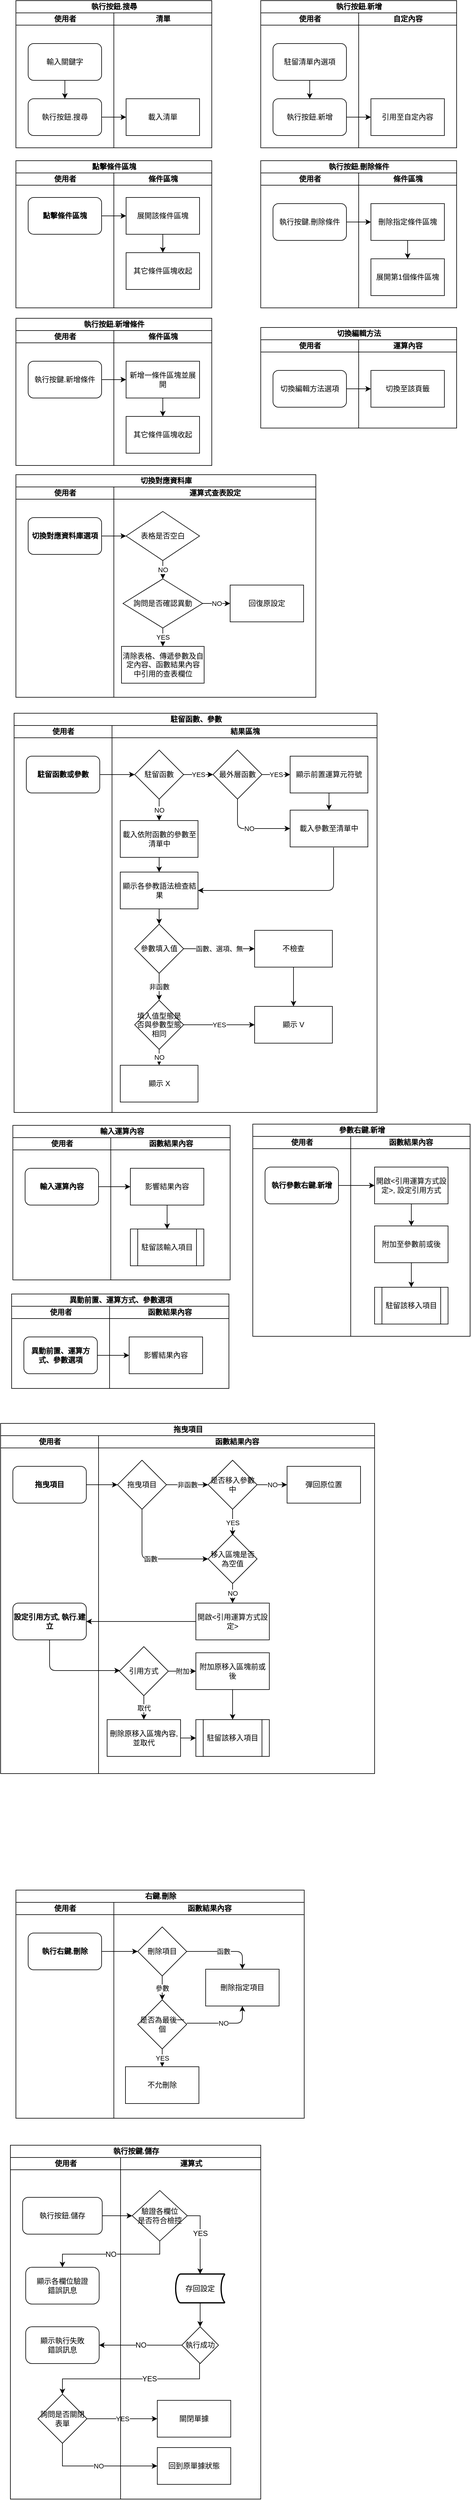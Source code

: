 <mxfile version="13.6.2" type="device"><diagram id="OYwj8M-faBz1_ZrnvOFz" name="第1頁"><mxGraphModel dx="858" dy="502" grid="0" gridSize="10" guides="1" tooltips="1" connect="1" arrows="0" fold="1" page="1" pageScale="1" pageWidth="827" pageHeight="1169" math="0" shadow="0"><root><mxCell id="0"/><mxCell id="1" parent="0"/><mxCell id="QepcFSEOFll4Tlnv92Y3-29" value="&lt;font style=&quot;font-size: 12px&quot;&gt;執行按鈕.搜尋&lt;/font&gt;" style="swimlane;html=1;childLayout=stackLayout;startSize=20;rounded=0;shadow=0;labelBackgroundColor=none;strokeWidth=1;fontFamily=Verdana;fontSize=8;align=center;" parent="1" vertex="1"><mxGeometry x="40" y="30" width="320" height="240" as="geometry"/></mxCell><mxCell id="QepcFSEOFll4Tlnv92Y3-30" value="使用者" style="swimlane;html=1;startSize=20;" parent="QepcFSEOFll4Tlnv92Y3-29" vertex="1"><mxGeometry y="20" width="160" height="220" as="geometry"/></mxCell><mxCell id="QepcFSEOFll4Tlnv92Y3-31" value="執行按鈕.搜尋" style="rounded=1;whiteSpace=wrap;html=1;" parent="QepcFSEOFll4Tlnv92Y3-30" vertex="1"><mxGeometry x="20" y="140" width="120" height="60" as="geometry"/></mxCell><mxCell id="QepcFSEOFll4Tlnv92Y3-57" value="輸入關鍵字" style="rounded=1;whiteSpace=wrap;html=1;" parent="QepcFSEOFll4Tlnv92Y3-30" vertex="1"><mxGeometry x="20" y="50" width="120" height="60" as="geometry"/></mxCell><mxCell id="QepcFSEOFll4Tlnv92Y3-58" value="" style="endArrow=classic;html=1;entryX=0.5;entryY=0;entryDx=0;entryDy=0;" parent="QepcFSEOFll4Tlnv92Y3-30" target="QepcFSEOFll4Tlnv92Y3-31" edge="1"><mxGeometry width="50" height="50" relative="1" as="geometry"><mxPoint x="80" y="110" as="sourcePoint"/><mxPoint x="130" y="60" as="targetPoint"/></mxGeometry></mxCell><mxCell id="QepcFSEOFll4Tlnv92Y3-33" style="edgeStyle=orthogonalEdgeStyle;rounded=1;html=1;labelBackgroundColor=none;startArrow=none;startFill=0;startSize=5;endArrow=classicThin;endFill=1;endSize=5;jettySize=auto;orthogonalLoop=1;strokeWidth=1;fontFamily=Verdana;fontSize=8" parent="QepcFSEOFll4Tlnv92Y3-29" edge="1"><mxGeometry relative="1" as="geometry"><mxPoint x="440" y="290" as="sourcePoint"/></mxGeometry></mxCell><mxCell id="QepcFSEOFll4Tlnv92Y3-34" style="edgeStyle=orthogonalEdgeStyle;rounded=1;html=1;labelBackgroundColor=none;startArrow=none;startFill=0;startSize=5;endArrow=classicThin;endFill=1;endSize=5;jettySize=auto;orthogonalLoop=1;strokeWidth=1;fontFamily=Verdana;fontSize=8" parent="QepcFSEOFll4Tlnv92Y3-29" edge="1"><mxGeometry relative="1" as="geometry"><mxPoint x="600" y="690" as="sourcePoint"/></mxGeometry></mxCell><mxCell id="QepcFSEOFll4Tlnv92Y3-35" style="edgeStyle=orthogonalEdgeStyle;rounded=1;html=1;labelBackgroundColor=none;startArrow=none;startFill=0;startSize=5;endArrow=classicThin;endFill=1;endSize=5;jettySize=auto;orthogonalLoop=1;strokeWidth=1;fontFamily=Verdana;fontSize=8" parent="QepcFSEOFll4Tlnv92Y3-29" edge="1"><mxGeometry relative="1" as="geometry"><mxPoint x="770" y="690" as="sourcePoint"/></mxGeometry></mxCell><mxCell id="QepcFSEOFll4Tlnv92Y3-36" style="edgeStyle=orthogonalEdgeStyle;rounded=1;html=1;labelBackgroundColor=none;startArrow=none;startFill=0;startSize=5;endArrow=classicThin;endFill=1;endSize=5;jettySize=auto;orthogonalLoop=1;strokeWidth=1;fontFamily=Verdana;fontSize=8" parent="QepcFSEOFll4Tlnv92Y3-29" edge="1"><mxGeometry relative="1" as="geometry"><mxPoint x="610" y="450" as="sourcePoint"/></mxGeometry></mxCell><mxCell id="QepcFSEOFll4Tlnv92Y3-37" style="edgeStyle=orthogonalEdgeStyle;rounded=1;html=1;labelBackgroundColor=none;startArrow=none;startFill=0;startSize=5;endArrow=classicThin;endFill=1;endSize=5;jettySize=auto;orthogonalLoop=1;strokeWidth=1;fontFamily=Verdana;fontSize=8" parent="QepcFSEOFll4Tlnv92Y3-29" edge="1"><mxGeometry relative="1" as="geometry"><Array as="points"><mxPoint x="660" y="610"/><mxPoint x="660" y="550"/><mxPoint x="400" y="550"/></Array><mxPoint x="400" y="580" as="targetPoint"/></mxGeometry></mxCell><mxCell id="QepcFSEOFll4Tlnv92Y3-38" style="edgeStyle=orthogonalEdgeStyle;rounded=1;html=1;labelBackgroundColor=none;startArrow=none;startFill=0;startSize=5;endArrow=classicThin;endFill=1;endSize=5;jettySize=auto;orthogonalLoop=1;strokeColor=#000000;strokeWidth=1;fontFamily=Verdana;fontSize=8;fontColor=#000000;" parent="QepcFSEOFll4Tlnv92Y3-29" edge="1"><mxGeometry relative="1" as="geometry"><mxPoint x="610" y="610" as="targetPoint"/></mxGeometry></mxCell><mxCell id="QepcFSEOFll4Tlnv92Y3-39" style="edgeStyle=orthogonalEdgeStyle;rounded=1;html=1;labelBackgroundColor=none;startArrow=none;startFill=0;startSize=5;endArrow=classicThin;endFill=1;endSize=5;jettySize=auto;orthogonalLoop=1;strokeWidth=1;fontFamily=Verdana;fontSize=8" parent="QepcFSEOFll4Tlnv92Y3-29" edge="1"><mxGeometry relative="1" as="geometry"><mxPoint x="450" y="610" as="sourcePoint"/></mxGeometry></mxCell><mxCell id="QepcFSEOFll4Tlnv92Y3-40" value="" style="edgeStyle=orthogonalEdgeStyle;rounded=0;orthogonalLoop=1;jettySize=auto;html=1;entryX=0;entryY=0.5;entryDx=0;entryDy=0;" parent="QepcFSEOFll4Tlnv92Y3-29" source="QepcFSEOFll4Tlnv92Y3-31" target="QepcFSEOFll4Tlnv92Y3-50" edge="1"><mxGeometry relative="1" as="geometry"><mxPoint x="210" y="110" as="targetPoint"/></mxGeometry></mxCell><mxCell id="QepcFSEOFll4Tlnv92Y3-49" value="清單" style="swimlane;html=1;startSize=20;" parent="QepcFSEOFll4Tlnv92Y3-29" vertex="1"><mxGeometry x="160" y="20" width="160" height="220" as="geometry"/></mxCell><mxCell id="QepcFSEOFll4Tlnv92Y3-50" value="載入清單" style="rounded=1;whiteSpace=wrap;html=1;arcSize=0;" parent="QepcFSEOFll4Tlnv92Y3-49" vertex="1"><mxGeometry x="20" y="140" width="120" height="60" as="geometry"/></mxCell><mxCell id="QepcFSEOFll4Tlnv92Y3-59" value="&lt;font style=&quot;font-size: 12px&quot;&gt;執行按鈕.新增&lt;/font&gt;" style="swimlane;html=1;childLayout=stackLayout;startSize=20;rounded=0;shadow=0;labelBackgroundColor=none;strokeWidth=1;fontFamily=Verdana;fontSize=8;align=center;" parent="1" vertex="1"><mxGeometry x="440" y="30" width="320" height="240" as="geometry"/></mxCell><mxCell id="QepcFSEOFll4Tlnv92Y3-60" value="使用者" style="swimlane;html=1;startSize=20;" parent="QepcFSEOFll4Tlnv92Y3-59" vertex="1"><mxGeometry y="20" width="160" height="220" as="geometry"/></mxCell><mxCell id="QepcFSEOFll4Tlnv92Y3-61" value="執行按鈕.新增" style="rounded=1;whiteSpace=wrap;html=1;" parent="QepcFSEOFll4Tlnv92Y3-60" vertex="1"><mxGeometry x="20" y="140" width="120" height="60" as="geometry"/></mxCell><mxCell id="QepcFSEOFll4Tlnv92Y3-62" value="駐留清單內選項" style="rounded=1;whiteSpace=wrap;html=1;" parent="QepcFSEOFll4Tlnv92Y3-60" vertex="1"><mxGeometry x="20" y="50" width="120" height="60" as="geometry"/></mxCell><mxCell id="QepcFSEOFll4Tlnv92Y3-63" value="" style="endArrow=classic;html=1;entryX=0.5;entryY=0;entryDx=0;entryDy=0;" parent="QepcFSEOFll4Tlnv92Y3-60" target="QepcFSEOFll4Tlnv92Y3-61" edge="1"><mxGeometry width="50" height="50" relative="1" as="geometry"><mxPoint x="80" y="110" as="sourcePoint"/><mxPoint x="130" y="60" as="targetPoint"/></mxGeometry></mxCell><mxCell id="QepcFSEOFll4Tlnv92Y3-64" style="edgeStyle=orthogonalEdgeStyle;rounded=1;html=1;labelBackgroundColor=none;startArrow=none;startFill=0;startSize=5;endArrow=classicThin;endFill=1;endSize=5;jettySize=auto;orthogonalLoop=1;strokeWidth=1;fontFamily=Verdana;fontSize=8" parent="QepcFSEOFll4Tlnv92Y3-59" edge="1"><mxGeometry relative="1" as="geometry"><mxPoint x="440" y="290" as="sourcePoint"/></mxGeometry></mxCell><mxCell id="QepcFSEOFll4Tlnv92Y3-65" style="edgeStyle=orthogonalEdgeStyle;rounded=1;html=1;labelBackgroundColor=none;startArrow=none;startFill=0;startSize=5;endArrow=classicThin;endFill=1;endSize=5;jettySize=auto;orthogonalLoop=1;strokeWidth=1;fontFamily=Verdana;fontSize=8" parent="QepcFSEOFll4Tlnv92Y3-59" edge="1"><mxGeometry relative="1" as="geometry"><mxPoint x="600" y="690" as="sourcePoint"/></mxGeometry></mxCell><mxCell id="QepcFSEOFll4Tlnv92Y3-66" style="edgeStyle=orthogonalEdgeStyle;rounded=1;html=1;labelBackgroundColor=none;startArrow=none;startFill=0;startSize=5;endArrow=classicThin;endFill=1;endSize=5;jettySize=auto;orthogonalLoop=1;strokeWidth=1;fontFamily=Verdana;fontSize=8" parent="QepcFSEOFll4Tlnv92Y3-59" edge="1"><mxGeometry relative="1" as="geometry"><mxPoint x="770" y="690" as="sourcePoint"/></mxGeometry></mxCell><mxCell id="QepcFSEOFll4Tlnv92Y3-67" style="edgeStyle=orthogonalEdgeStyle;rounded=1;html=1;labelBackgroundColor=none;startArrow=none;startFill=0;startSize=5;endArrow=classicThin;endFill=1;endSize=5;jettySize=auto;orthogonalLoop=1;strokeWidth=1;fontFamily=Verdana;fontSize=8" parent="QepcFSEOFll4Tlnv92Y3-59" edge="1"><mxGeometry relative="1" as="geometry"><mxPoint x="610" y="450" as="sourcePoint"/></mxGeometry></mxCell><mxCell id="QepcFSEOFll4Tlnv92Y3-68" style="edgeStyle=orthogonalEdgeStyle;rounded=1;html=1;labelBackgroundColor=none;startArrow=none;startFill=0;startSize=5;endArrow=classicThin;endFill=1;endSize=5;jettySize=auto;orthogonalLoop=1;strokeWidth=1;fontFamily=Verdana;fontSize=8" parent="QepcFSEOFll4Tlnv92Y3-59" edge="1"><mxGeometry relative="1" as="geometry"><Array as="points"><mxPoint x="660" y="610"/><mxPoint x="660" y="550"/><mxPoint x="400" y="550"/></Array><mxPoint x="400" y="580" as="targetPoint"/></mxGeometry></mxCell><mxCell id="QepcFSEOFll4Tlnv92Y3-69" style="edgeStyle=orthogonalEdgeStyle;rounded=1;html=1;labelBackgroundColor=none;startArrow=none;startFill=0;startSize=5;endArrow=classicThin;endFill=1;endSize=5;jettySize=auto;orthogonalLoop=1;strokeColor=#000000;strokeWidth=1;fontFamily=Verdana;fontSize=8;fontColor=#000000;" parent="QepcFSEOFll4Tlnv92Y3-59" edge="1"><mxGeometry relative="1" as="geometry"><mxPoint x="610" y="610" as="targetPoint"/></mxGeometry></mxCell><mxCell id="QepcFSEOFll4Tlnv92Y3-70" style="edgeStyle=orthogonalEdgeStyle;rounded=1;html=1;labelBackgroundColor=none;startArrow=none;startFill=0;startSize=5;endArrow=classicThin;endFill=1;endSize=5;jettySize=auto;orthogonalLoop=1;strokeWidth=1;fontFamily=Verdana;fontSize=8" parent="QepcFSEOFll4Tlnv92Y3-59" edge="1"><mxGeometry relative="1" as="geometry"><mxPoint x="450" y="610" as="sourcePoint"/></mxGeometry></mxCell><mxCell id="QepcFSEOFll4Tlnv92Y3-71" value="" style="edgeStyle=orthogonalEdgeStyle;rounded=0;orthogonalLoop=1;jettySize=auto;html=1;entryX=0;entryY=0.5;entryDx=0;entryDy=0;" parent="QepcFSEOFll4Tlnv92Y3-59" source="QepcFSEOFll4Tlnv92Y3-61" target="QepcFSEOFll4Tlnv92Y3-73" edge="1"><mxGeometry relative="1" as="geometry"><mxPoint x="210" y="110" as="targetPoint"/></mxGeometry></mxCell><mxCell id="QepcFSEOFll4Tlnv92Y3-72" value="自定內容" style="swimlane;html=1;startSize=20;" parent="QepcFSEOFll4Tlnv92Y3-59" vertex="1"><mxGeometry x="160" y="20" width="160" height="220" as="geometry"/></mxCell><mxCell id="QepcFSEOFll4Tlnv92Y3-73" value="引用至自定內容" style="rounded=1;whiteSpace=wrap;html=1;arcSize=0;" parent="QepcFSEOFll4Tlnv92Y3-72" vertex="1"><mxGeometry x="20" y="140" width="120" height="60" as="geometry"/></mxCell><mxCell id="QepcFSEOFll4Tlnv92Y3-89" value="&lt;span style=&quot;font-size: 12px&quot;&gt;點擊條件區塊&lt;/span&gt;" style="swimlane;html=1;childLayout=stackLayout;startSize=20;rounded=0;shadow=0;labelBackgroundColor=none;strokeWidth=1;fontFamily=Verdana;fontSize=8;align=center;" parent="1" vertex="1"><mxGeometry x="40" y="291" width="320" height="240" as="geometry"/></mxCell><mxCell id="QepcFSEOFll4Tlnv92Y3-90" value="使用者" style="swimlane;html=1;startSize=20;" parent="QepcFSEOFll4Tlnv92Y3-89" vertex="1"><mxGeometry y="20" width="160" height="220" as="geometry"/></mxCell><mxCell id="QepcFSEOFll4Tlnv92Y3-91" value="&lt;span style=&quot;font-family: &amp;#34;verdana&amp;#34; ; font-weight: 700&quot;&gt;點擊條件區塊&lt;/span&gt;" style="rounded=1;whiteSpace=wrap;html=1;" parent="QepcFSEOFll4Tlnv92Y3-90" vertex="1"><mxGeometry x="20" y="40" width="120" height="60" as="geometry"/></mxCell><mxCell id="QepcFSEOFll4Tlnv92Y3-94" style="edgeStyle=orthogonalEdgeStyle;rounded=1;html=1;labelBackgroundColor=none;startArrow=none;startFill=0;startSize=5;endArrow=classicThin;endFill=1;endSize=5;jettySize=auto;orthogonalLoop=1;strokeWidth=1;fontFamily=Verdana;fontSize=8" parent="QepcFSEOFll4Tlnv92Y3-89" edge="1"><mxGeometry relative="1" as="geometry"><mxPoint x="440" y="290" as="sourcePoint"/></mxGeometry></mxCell><mxCell id="QepcFSEOFll4Tlnv92Y3-95" style="edgeStyle=orthogonalEdgeStyle;rounded=1;html=1;labelBackgroundColor=none;startArrow=none;startFill=0;startSize=5;endArrow=classicThin;endFill=1;endSize=5;jettySize=auto;orthogonalLoop=1;strokeWidth=1;fontFamily=Verdana;fontSize=8" parent="QepcFSEOFll4Tlnv92Y3-89" edge="1"><mxGeometry relative="1" as="geometry"><mxPoint x="600" y="690" as="sourcePoint"/></mxGeometry></mxCell><mxCell id="QepcFSEOFll4Tlnv92Y3-96" style="edgeStyle=orthogonalEdgeStyle;rounded=1;html=1;labelBackgroundColor=none;startArrow=none;startFill=0;startSize=5;endArrow=classicThin;endFill=1;endSize=5;jettySize=auto;orthogonalLoop=1;strokeWidth=1;fontFamily=Verdana;fontSize=8" parent="QepcFSEOFll4Tlnv92Y3-89" edge="1"><mxGeometry relative="1" as="geometry"><mxPoint x="770" y="690" as="sourcePoint"/></mxGeometry></mxCell><mxCell id="QepcFSEOFll4Tlnv92Y3-97" style="edgeStyle=orthogonalEdgeStyle;rounded=1;html=1;labelBackgroundColor=none;startArrow=none;startFill=0;startSize=5;endArrow=classicThin;endFill=1;endSize=5;jettySize=auto;orthogonalLoop=1;strokeWidth=1;fontFamily=Verdana;fontSize=8" parent="QepcFSEOFll4Tlnv92Y3-89" edge="1"><mxGeometry relative="1" as="geometry"><mxPoint x="610" y="450" as="sourcePoint"/></mxGeometry></mxCell><mxCell id="QepcFSEOFll4Tlnv92Y3-98" style="edgeStyle=orthogonalEdgeStyle;rounded=1;html=1;labelBackgroundColor=none;startArrow=none;startFill=0;startSize=5;endArrow=classicThin;endFill=1;endSize=5;jettySize=auto;orthogonalLoop=1;strokeWidth=1;fontFamily=Verdana;fontSize=8" parent="QepcFSEOFll4Tlnv92Y3-89" edge="1"><mxGeometry relative="1" as="geometry"><Array as="points"><mxPoint x="660" y="610"/><mxPoint x="660" y="550"/><mxPoint x="400" y="550"/></Array><mxPoint x="400" y="580" as="targetPoint"/></mxGeometry></mxCell><mxCell id="QepcFSEOFll4Tlnv92Y3-99" style="edgeStyle=orthogonalEdgeStyle;rounded=1;html=1;labelBackgroundColor=none;startArrow=none;startFill=0;startSize=5;endArrow=classicThin;endFill=1;endSize=5;jettySize=auto;orthogonalLoop=1;strokeColor=#000000;strokeWidth=1;fontFamily=Verdana;fontSize=8;fontColor=#000000;" parent="QepcFSEOFll4Tlnv92Y3-89" edge="1"><mxGeometry relative="1" as="geometry"><mxPoint x="610" y="610" as="targetPoint"/></mxGeometry></mxCell><mxCell id="QepcFSEOFll4Tlnv92Y3-100" style="edgeStyle=orthogonalEdgeStyle;rounded=1;html=1;labelBackgroundColor=none;startArrow=none;startFill=0;startSize=5;endArrow=classicThin;endFill=1;endSize=5;jettySize=auto;orthogonalLoop=1;strokeWidth=1;fontFamily=Verdana;fontSize=8" parent="QepcFSEOFll4Tlnv92Y3-89" edge="1"><mxGeometry relative="1" as="geometry"><mxPoint x="450" y="610" as="sourcePoint"/></mxGeometry></mxCell><mxCell id="QepcFSEOFll4Tlnv92Y3-101" value="" style="edgeStyle=orthogonalEdgeStyle;rounded=0;orthogonalLoop=1;jettySize=auto;html=1;entryX=0;entryY=0.5;entryDx=0;entryDy=0;" parent="QepcFSEOFll4Tlnv92Y3-89" source="QepcFSEOFll4Tlnv92Y3-91" target="QepcFSEOFll4Tlnv92Y3-103" edge="1"><mxGeometry relative="1" as="geometry"><mxPoint x="210" y="110" as="targetPoint"/></mxGeometry></mxCell><mxCell id="QepcFSEOFll4Tlnv92Y3-102" value="條件區塊" style="swimlane;html=1;startSize=20;" parent="QepcFSEOFll4Tlnv92Y3-89" vertex="1"><mxGeometry x="160" y="20" width="160" height="220" as="geometry"/></mxCell><mxCell id="QepcFSEOFll4Tlnv92Y3-103" value="展開該條件區塊" style="rounded=1;whiteSpace=wrap;html=1;arcSize=0;" parent="QepcFSEOFll4Tlnv92Y3-102" vertex="1"><mxGeometry x="20" y="40" width="120" height="60" as="geometry"/></mxCell><mxCell id="QepcFSEOFll4Tlnv92Y3-104" value="其它條件區塊收起" style="rounded=1;whiteSpace=wrap;html=1;arcSize=0;" parent="QepcFSEOFll4Tlnv92Y3-102" vertex="1"><mxGeometry x="20" y="130" width="120" height="60" as="geometry"/></mxCell><mxCell id="QepcFSEOFll4Tlnv92Y3-429" value="" style="endArrow=classic;html=1;exitX=0.5;exitY=1;exitDx=0;exitDy=0;" parent="QepcFSEOFll4Tlnv92Y3-102" source="QepcFSEOFll4Tlnv92Y3-103" target="QepcFSEOFll4Tlnv92Y3-104" edge="1"><mxGeometry width="50" height="50" relative="1" as="geometry"><mxPoint x="49" y="169" as="sourcePoint"/><mxPoint x="99" y="119" as="targetPoint"/></mxGeometry></mxCell><mxCell id="QepcFSEOFll4Tlnv92Y3-123" value="&lt;font style=&quot;font-size: 12px&quot;&gt;執行按鈕.刪除條件&lt;/font&gt;" style="swimlane;html=1;childLayout=stackLayout;startSize=20;rounded=0;shadow=0;labelBackgroundColor=none;strokeWidth=1;fontFamily=Verdana;fontSize=8;align=center;" parent="1" vertex="1"><mxGeometry x="440" y="291" width="320" height="240" as="geometry"/></mxCell><mxCell id="QepcFSEOFll4Tlnv92Y3-124" value="使用者" style="swimlane;html=1;startSize=20;" parent="QepcFSEOFll4Tlnv92Y3-123" vertex="1"><mxGeometry y="20" width="160" height="220" as="geometry"/></mxCell><mxCell id="QepcFSEOFll4Tlnv92Y3-125" value="執行按鍵.刪除條件" style="rounded=1;whiteSpace=wrap;html=1;" parent="QepcFSEOFll4Tlnv92Y3-124" vertex="1"><mxGeometry x="20" y="50" width="120" height="60" as="geometry"/></mxCell><mxCell id="QepcFSEOFll4Tlnv92Y3-126" style="edgeStyle=orthogonalEdgeStyle;rounded=1;html=1;labelBackgroundColor=none;startArrow=none;startFill=0;startSize=5;endArrow=classicThin;endFill=1;endSize=5;jettySize=auto;orthogonalLoop=1;strokeWidth=1;fontFamily=Verdana;fontSize=8" parent="QepcFSEOFll4Tlnv92Y3-123" edge="1"><mxGeometry relative="1" as="geometry"><mxPoint x="440" y="290" as="sourcePoint"/></mxGeometry></mxCell><mxCell id="QepcFSEOFll4Tlnv92Y3-127" style="edgeStyle=orthogonalEdgeStyle;rounded=1;html=1;labelBackgroundColor=none;startArrow=none;startFill=0;startSize=5;endArrow=classicThin;endFill=1;endSize=5;jettySize=auto;orthogonalLoop=1;strokeWidth=1;fontFamily=Verdana;fontSize=8" parent="QepcFSEOFll4Tlnv92Y3-123" edge="1"><mxGeometry relative="1" as="geometry"><mxPoint x="600" y="690" as="sourcePoint"/></mxGeometry></mxCell><mxCell id="QepcFSEOFll4Tlnv92Y3-128" style="edgeStyle=orthogonalEdgeStyle;rounded=1;html=1;labelBackgroundColor=none;startArrow=none;startFill=0;startSize=5;endArrow=classicThin;endFill=1;endSize=5;jettySize=auto;orthogonalLoop=1;strokeWidth=1;fontFamily=Verdana;fontSize=8" parent="QepcFSEOFll4Tlnv92Y3-123" edge="1"><mxGeometry relative="1" as="geometry"><mxPoint x="770" y="690" as="sourcePoint"/></mxGeometry></mxCell><mxCell id="QepcFSEOFll4Tlnv92Y3-129" style="edgeStyle=orthogonalEdgeStyle;rounded=1;html=1;labelBackgroundColor=none;startArrow=none;startFill=0;startSize=5;endArrow=classicThin;endFill=1;endSize=5;jettySize=auto;orthogonalLoop=1;strokeWidth=1;fontFamily=Verdana;fontSize=8" parent="QepcFSEOFll4Tlnv92Y3-123" edge="1"><mxGeometry relative="1" as="geometry"><mxPoint x="610" y="450" as="sourcePoint"/></mxGeometry></mxCell><mxCell id="QepcFSEOFll4Tlnv92Y3-130" style="edgeStyle=orthogonalEdgeStyle;rounded=1;html=1;labelBackgroundColor=none;startArrow=none;startFill=0;startSize=5;endArrow=classicThin;endFill=1;endSize=5;jettySize=auto;orthogonalLoop=1;strokeWidth=1;fontFamily=Verdana;fontSize=8" parent="QepcFSEOFll4Tlnv92Y3-123" edge="1"><mxGeometry relative="1" as="geometry"><Array as="points"><mxPoint x="660" y="610"/><mxPoint x="660" y="550"/><mxPoint x="400" y="550"/></Array><mxPoint x="400" y="580" as="targetPoint"/></mxGeometry></mxCell><mxCell id="QepcFSEOFll4Tlnv92Y3-131" style="edgeStyle=orthogonalEdgeStyle;rounded=1;html=1;labelBackgroundColor=none;startArrow=none;startFill=0;startSize=5;endArrow=classicThin;endFill=1;endSize=5;jettySize=auto;orthogonalLoop=1;strokeColor=#000000;strokeWidth=1;fontFamily=Verdana;fontSize=8;fontColor=#000000;" parent="QepcFSEOFll4Tlnv92Y3-123" edge="1"><mxGeometry relative="1" as="geometry"><mxPoint x="610" y="610" as="targetPoint"/></mxGeometry></mxCell><mxCell id="QepcFSEOFll4Tlnv92Y3-132" style="edgeStyle=orthogonalEdgeStyle;rounded=1;html=1;labelBackgroundColor=none;startArrow=none;startFill=0;startSize=5;endArrow=classicThin;endFill=1;endSize=5;jettySize=auto;orthogonalLoop=1;strokeWidth=1;fontFamily=Verdana;fontSize=8" parent="QepcFSEOFll4Tlnv92Y3-123" edge="1"><mxGeometry relative="1" as="geometry"><mxPoint x="450" y="610" as="sourcePoint"/></mxGeometry></mxCell><mxCell id="QepcFSEOFll4Tlnv92Y3-133" value="" style="edgeStyle=orthogonalEdgeStyle;rounded=0;orthogonalLoop=1;jettySize=auto;html=1;entryX=0;entryY=0.5;entryDx=0;entryDy=0;exitX=1;exitY=0.5;exitDx=0;exitDy=0;" parent="QepcFSEOFll4Tlnv92Y3-123" source="QepcFSEOFll4Tlnv92Y3-125" target="QepcFSEOFll4Tlnv92Y3-135" edge="1"><mxGeometry relative="1" as="geometry"><mxPoint x="210" y="110" as="targetPoint"/><mxPoint x="150" y="180" as="sourcePoint"/></mxGeometry></mxCell><mxCell id="QepcFSEOFll4Tlnv92Y3-134" value="條件區塊" style="swimlane;html=1;startSize=20;" parent="QepcFSEOFll4Tlnv92Y3-123" vertex="1"><mxGeometry x="160" y="20" width="160" height="220" as="geometry"/></mxCell><mxCell id="QepcFSEOFll4Tlnv92Y3-135" value="刪除指定條件區塊" style="rounded=1;whiteSpace=wrap;html=1;arcSize=0;" parent="QepcFSEOFll4Tlnv92Y3-134" vertex="1"><mxGeometry x="20" y="50" width="120" height="60" as="geometry"/></mxCell><mxCell id="QepcFSEOFll4Tlnv92Y3-136" value="展開第1個條件區塊" style="rounded=1;whiteSpace=wrap;html=1;arcSize=0;" parent="QepcFSEOFll4Tlnv92Y3-134" vertex="1"><mxGeometry x="20" y="140" width="120" height="60" as="geometry"/></mxCell><mxCell id="QepcFSEOFll4Tlnv92Y3-428" value="" style="endArrow=classic;html=1;exitX=0.5;exitY=1;exitDx=0;exitDy=0;entryX=0.5;entryY=0;entryDx=0;entryDy=0;" parent="QepcFSEOFll4Tlnv92Y3-134" source="QepcFSEOFll4Tlnv92Y3-135" target="QepcFSEOFll4Tlnv92Y3-136" edge="1"><mxGeometry width="50" height="50" relative="1" as="geometry"><mxPoint x="-96" y="169" as="sourcePoint"/><mxPoint x="-46" y="119" as="targetPoint"/></mxGeometry></mxCell><mxCell id="QepcFSEOFll4Tlnv92Y3-106" value="&lt;font style=&quot;font-size: 12px&quot;&gt;執行按鈕.新增條件&lt;/font&gt;" style="swimlane;html=1;childLayout=stackLayout;startSize=20;rounded=0;shadow=0;labelBackgroundColor=none;strokeWidth=1;fontFamily=Verdana;fontSize=8;align=center;" parent="1" vertex="1"><mxGeometry x="40" y="548" width="320" height="240" as="geometry"/></mxCell><mxCell id="QepcFSEOFll4Tlnv92Y3-107" value="使用者" style="swimlane;html=1;startSize=20;" parent="QepcFSEOFll4Tlnv92Y3-106" vertex="1"><mxGeometry y="20" width="160" height="220" as="geometry"/></mxCell><mxCell id="QepcFSEOFll4Tlnv92Y3-109" value="執行按鍵.新增條件" style="rounded=1;whiteSpace=wrap;html=1;" parent="QepcFSEOFll4Tlnv92Y3-107" vertex="1"><mxGeometry x="20" y="50" width="120" height="60" as="geometry"/></mxCell><mxCell id="QepcFSEOFll4Tlnv92Y3-111" style="edgeStyle=orthogonalEdgeStyle;rounded=1;html=1;labelBackgroundColor=none;startArrow=none;startFill=0;startSize=5;endArrow=classicThin;endFill=1;endSize=5;jettySize=auto;orthogonalLoop=1;strokeWidth=1;fontFamily=Verdana;fontSize=8" parent="QepcFSEOFll4Tlnv92Y3-106" edge="1"><mxGeometry relative="1" as="geometry"><mxPoint x="440" y="290" as="sourcePoint"/></mxGeometry></mxCell><mxCell id="QepcFSEOFll4Tlnv92Y3-112" style="edgeStyle=orthogonalEdgeStyle;rounded=1;html=1;labelBackgroundColor=none;startArrow=none;startFill=0;startSize=5;endArrow=classicThin;endFill=1;endSize=5;jettySize=auto;orthogonalLoop=1;strokeWidth=1;fontFamily=Verdana;fontSize=8" parent="QepcFSEOFll4Tlnv92Y3-106" edge="1"><mxGeometry relative="1" as="geometry"><mxPoint x="600" y="690" as="sourcePoint"/></mxGeometry></mxCell><mxCell id="QepcFSEOFll4Tlnv92Y3-113" style="edgeStyle=orthogonalEdgeStyle;rounded=1;html=1;labelBackgroundColor=none;startArrow=none;startFill=0;startSize=5;endArrow=classicThin;endFill=1;endSize=5;jettySize=auto;orthogonalLoop=1;strokeWidth=1;fontFamily=Verdana;fontSize=8" parent="QepcFSEOFll4Tlnv92Y3-106" edge="1"><mxGeometry relative="1" as="geometry"><mxPoint x="770" y="690" as="sourcePoint"/></mxGeometry></mxCell><mxCell id="QepcFSEOFll4Tlnv92Y3-114" style="edgeStyle=orthogonalEdgeStyle;rounded=1;html=1;labelBackgroundColor=none;startArrow=none;startFill=0;startSize=5;endArrow=classicThin;endFill=1;endSize=5;jettySize=auto;orthogonalLoop=1;strokeWidth=1;fontFamily=Verdana;fontSize=8" parent="QepcFSEOFll4Tlnv92Y3-106" edge="1"><mxGeometry relative="1" as="geometry"><mxPoint x="610" y="450" as="sourcePoint"/></mxGeometry></mxCell><mxCell id="QepcFSEOFll4Tlnv92Y3-115" style="edgeStyle=orthogonalEdgeStyle;rounded=1;html=1;labelBackgroundColor=none;startArrow=none;startFill=0;startSize=5;endArrow=classicThin;endFill=1;endSize=5;jettySize=auto;orthogonalLoop=1;strokeWidth=1;fontFamily=Verdana;fontSize=8" parent="QepcFSEOFll4Tlnv92Y3-106" edge="1"><mxGeometry relative="1" as="geometry"><Array as="points"><mxPoint x="660" y="610"/><mxPoint x="660" y="550"/><mxPoint x="400" y="550"/></Array><mxPoint x="400" y="580" as="targetPoint"/></mxGeometry></mxCell><mxCell id="QepcFSEOFll4Tlnv92Y3-116" style="edgeStyle=orthogonalEdgeStyle;rounded=1;html=1;labelBackgroundColor=none;startArrow=none;startFill=0;startSize=5;endArrow=classicThin;endFill=1;endSize=5;jettySize=auto;orthogonalLoop=1;strokeColor=#000000;strokeWidth=1;fontFamily=Verdana;fontSize=8;fontColor=#000000;" parent="QepcFSEOFll4Tlnv92Y3-106" edge="1"><mxGeometry relative="1" as="geometry"><mxPoint x="610" y="610" as="targetPoint"/></mxGeometry></mxCell><mxCell id="QepcFSEOFll4Tlnv92Y3-117" style="edgeStyle=orthogonalEdgeStyle;rounded=1;html=1;labelBackgroundColor=none;startArrow=none;startFill=0;startSize=5;endArrow=classicThin;endFill=1;endSize=5;jettySize=auto;orthogonalLoop=1;strokeWidth=1;fontFamily=Verdana;fontSize=8" parent="QepcFSEOFll4Tlnv92Y3-106" edge="1"><mxGeometry relative="1" as="geometry"><mxPoint x="450" y="610" as="sourcePoint"/></mxGeometry></mxCell><mxCell id="QepcFSEOFll4Tlnv92Y3-118" value="" style="edgeStyle=orthogonalEdgeStyle;rounded=0;orthogonalLoop=1;jettySize=auto;html=1;entryX=0;entryY=0.5;entryDx=0;entryDy=0;exitX=1;exitY=0.5;exitDx=0;exitDy=0;" parent="QepcFSEOFll4Tlnv92Y3-106" source="QepcFSEOFll4Tlnv92Y3-109" target="QepcFSEOFll4Tlnv92Y3-120" edge="1"><mxGeometry relative="1" as="geometry"><mxPoint x="210" y="110" as="targetPoint"/><mxPoint x="150" y="180" as="sourcePoint"/></mxGeometry></mxCell><mxCell id="QepcFSEOFll4Tlnv92Y3-119" value="條件區塊" style="swimlane;html=1;startSize=20;" parent="QepcFSEOFll4Tlnv92Y3-106" vertex="1"><mxGeometry x="160" y="20" width="160" height="220" as="geometry"/></mxCell><mxCell id="QepcFSEOFll4Tlnv92Y3-120" value="新增一條件區塊並展開" style="rounded=1;whiteSpace=wrap;html=1;arcSize=0;" parent="QepcFSEOFll4Tlnv92Y3-119" vertex="1"><mxGeometry x="20" y="50" width="120" height="60" as="geometry"/></mxCell><mxCell id="QepcFSEOFll4Tlnv92Y3-121" value="其它條件區塊收起" style="rounded=1;whiteSpace=wrap;html=1;arcSize=0;" parent="QepcFSEOFll4Tlnv92Y3-119" vertex="1"><mxGeometry x="20" y="140" width="120" height="60" as="geometry"/></mxCell><mxCell id="QepcFSEOFll4Tlnv92Y3-430" value="" style="endArrow=classic;html=1;exitX=0.5;exitY=1;exitDx=0;exitDy=0;entryX=0.5;entryY=0;entryDx=0;entryDy=0;" parent="QepcFSEOFll4Tlnv92Y3-119" source="QepcFSEOFll4Tlnv92Y3-120" target="QepcFSEOFll4Tlnv92Y3-121" edge="1"><mxGeometry width="50" height="50" relative="1" as="geometry"><mxPoint x="49" y="112" as="sourcePoint"/><mxPoint x="99" y="62" as="targetPoint"/></mxGeometry></mxCell><mxCell id="QepcFSEOFll4Tlnv92Y3-138" value="&lt;font style=&quot;font-size: 12px&quot;&gt;切換對應資料庫&lt;/font&gt;" style="swimlane;html=1;childLayout=stackLayout;startSize=20;rounded=0;shadow=0;labelBackgroundColor=none;strokeWidth=1;fontFamily=Verdana;fontSize=8;align=center;" parent="1" vertex="1"><mxGeometry x="40" y="803" width="490" height="363" as="geometry"/></mxCell><mxCell id="QepcFSEOFll4Tlnv92Y3-139" value="使用者" style="swimlane;html=1;startSize=20;" parent="QepcFSEOFll4Tlnv92Y3-138" vertex="1"><mxGeometry y="20" width="160" height="343" as="geometry"/></mxCell><mxCell id="QepcFSEOFll4Tlnv92Y3-140" value="&lt;span style=&quot;font-family: &amp;#34;verdana&amp;#34; ; font-weight: 700&quot;&gt;切換對應資料庫選項&lt;/span&gt;" style="rounded=1;whiteSpace=wrap;html=1;" parent="QepcFSEOFll4Tlnv92Y3-139" vertex="1"><mxGeometry x="20" y="50" width="120" height="60" as="geometry"/></mxCell><mxCell id="QepcFSEOFll4Tlnv92Y3-141" style="edgeStyle=orthogonalEdgeStyle;rounded=1;html=1;labelBackgroundColor=none;startArrow=none;startFill=0;startSize=5;endArrow=classicThin;endFill=1;endSize=5;jettySize=auto;orthogonalLoop=1;strokeWidth=1;fontFamily=Verdana;fontSize=8" parent="QepcFSEOFll4Tlnv92Y3-138" edge="1"><mxGeometry relative="1" as="geometry"><mxPoint x="440" y="290" as="sourcePoint"/></mxGeometry></mxCell><mxCell id="QepcFSEOFll4Tlnv92Y3-142" style="edgeStyle=orthogonalEdgeStyle;rounded=1;html=1;labelBackgroundColor=none;startArrow=none;startFill=0;startSize=5;endArrow=classicThin;endFill=1;endSize=5;jettySize=auto;orthogonalLoop=1;strokeWidth=1;fontFamily=Verdana;fontSize=8" parent="QepcFSEOFll4Tlnv92Y3-138" edge="1"><mxGeometry relative="1" as="geometry"><mxPoint x="600" y="690" as="sourcePoint"/></mxGeometry></mxCell><mxCell id="QepcFSEOFll4Tlnv92Y3-143" style="edgeStyle=orthogonalEdgeStyle;rounded=1;html=1;labelBackgroundColor=none;startArrow=none;startFill=0;startSize=5;endArrow=classicThin;endFill=1;endSize=5;jettySize=auto;orthogonalLoop=1;strokeWidth=1;fontFamily=Verdana;fontSize=8" parent="QepcFSEOFll4Tlnv92Y3-138" edge="1"><mxGeometry relative="1" as="geometry"><mxPoint x="770" y="690" as="sourcePoint"/></mxGeometry></mxCell><mxCell id="QepcFSEOFll4Tlnv92Y3-144" style="edgeStyle=orthogonalEdgeStyle;rounded=1;html=1;labelBackgroundColor=none;startArrow=none;startFill=0;startSize=5;endArrow=classicThin;endFill=1;endSize=5;jettySize=auto;orthogonalLoop=1;strokeWidth=1;fontFamily=Verdana;fontSize=8" parent="QepcFSEOFll4Tlnv92Y3-138" edge="1"><mxGeometry relative="1" as="geometry"><mxPoint x="610" y="450" as="sourcePoint"/></mxGeometry></mxCell><mxCell id="QepcFSEOFll4Tlnv92Y3-145" style="edgeStyle=orthogonalEdgeStyle;rounded=1;html=1;labelBackgroundColor=none;startArrow=none;startFill=0;startSize=5;endArrow=classicThin;endFill=1;endSize=5;jettySize=auto;orthogonalLoop=1;strokeWidth=1;fontFamily=Verdana;fontSize=8" parent="QepcFSEOFll4Tlnv92Y3-138" edge="1"><mxGeometry relative="1" as="geometry"><Array as="points"><mxPoint x="660" y="610"/><mxPoint x="660" y="550"/><mxPoint x="400" y="550"/></Array><mxPoint x="400" y="580" as="targetPoint"/></mxGeometry></mxCell><mxCell id="QepcFSEOFll4Tlnv92Y3-146" style="edgeStyle=orthogonalEdgeStyle;rounded=1;html=1;labelBackgroundColor=none;startArrow=none;startFill=0;startSize=5;endArrow=classicThin;endFill=1;endSize=5;jettySize=auto;orthogonalLoop=1;strokeColor=#000000;strokeWidth=1;fontFamily=Verdana;fontSize=8;fontColor=#000000;" parent="QepcFSEOFll4Tlnv92Y3-138" edge="1"><mxGeometry relative="1" as="geometry"><mxPoint x="610" y="610" as="targetPoint"/></mxGeometry></mxCell><mxCell id="QepcFSEOFll4Tlnv92Y3-147" style="edgeStyle=orthogonalEdgeStyle;rounded=1;html=1;labelBackgroundColor=none;startArrow=none;startFill=0;startSize=5;endArrow=classicThin;endFill=1;endSize=5;jettySize=auto;orthogonalLoop=1;strokeWidth=1;fontFamily=Verdana;fontSize=8" parent="QepcFSEOFll4Tlnv92Y3-138" edge="1"><mxGeometry relative="1" as="geometry"><mxPoint x="450" y="610" as="sourcePoint"/></mxGeometry></mxCell><mxCell id="QepcFSEOFll4Tlnv92Y3-148" value="" style="edgeStyle=orthogonalEdgeStyle;rounded=0;orthogonalLoop=1;jettySize=auto;html=1;entryX=0;entryY=0.5;entryDx=0;entryDy=0;exitX=1;exitY=0.5;exitDx=0;exitDy=0;" parent="QepcFSEOFll4Tlnv92Y3-138" source="QepcFSEOFll4Tlnv92Y3-140" target="QepcFSEOFll4Tlnv92Y3-153" edge="1"><mxGeometry relative="1" as="geometry"><mxPoint x="210" y="110" as="targetPoint"/><mxPoint x="150" y="180" as="sourcePoint"/></mxGeometry></mxCell><mxCell id="QepcFSEOFll4Tlnv92Y3-149" value="運算式查表設定" style="swimlane;html=1;startSize=20;" parent="QepcFSEOFll4Tlnv92Y3-138" vertex="1"><mxGeometry x="160" y="20" width="330" height="343" as="geometry"/></mxCell><mxCell id="QepcFSEOFll4Tlnv92Y3-154" value="詢問是否確認異動" style="rhombus;whiteSpace=wrap;html=1;" parent="QepcFSEOFll4Tlnv92Y3-149" vertex="1"><mxGeometry x="15" y="150" width="130" height="80" as="geometry"/></mxCell><mxCell id="QepcFSEOFll4Tlnv92Y3-153" value="表格是否空白" style="rhombus;whiteSpace=wrap;html=1;" parent="QepcFSEOFll4Tlnv92Y3-149" vertex="1"><mxGeometry x="20" y="40" width="120" height="80" as="geometry"/></mxCell><mxCell id="QepcFSEOFll4Tlnv92Y3-156" value="NO" style="endArrow=classic;html=1;exitX=0.5;exitY=1;exitDx=0;exitDy=0;" parent="QepcFSEOFll4Tlnv92Y3-149" source="QepcFSEOFll4Tlnv92Y3-153" target="QepcFSEOFll4Tlnv92Y3-154" edge="1"><mxGeometry width="50" height="50" relative="1" as="geometry"><mxPoint x="220" y="80" as="sourcePoint"/><mxPoint x="270" y="30" as="targetPoint"/></mxGeometry></mxCell><mxCell id="QepcFSEOFll4Tlnv92Y3-150" value="清除表格、傳遞參數及自定內容、函數結果內容&lt;br&gt;中引用的查表欄位" style="rounded=1;whiteSpace=wrap;html=1;arcSize=0;" parent="QepcFSEOFll4Tlnv92Y3-149" vertex="1"><mxGeometry x="12.5" y="260" width="135" height="60" as="geometry"/></mxCell><mxCell id="QepcFSEOFll4Tlnv92Y3-151" value="回復原設定" style="rounded=1;whiteSpace=wrap;html=1;arcSize=0;" parent="QepcFSEOFll4Tlnv92Y3-149" vertex="1"><mxGeometry x="190" y="160" width="120" height="60" as="geometry"/></mxCell><mxCell id="QepcFSEOFll4Tlnv92Y3-157" value="NO" style="endArrow=classic;html=1;exitX=1;exitY=0.5;exitDx=0;exitDy=0;entryX=0;entryY=0.5;entryDx=0;entryDy=0;" parent="QepcFSEOFll4Tlnv92Y3-149" source="QepcFSEOFll4Tlnv92Y3-154" target="QepcFSEOFll4Tlnv92Y3-151" edge="1"><mxGeometry width="50" height="50" relative="1" as="geometry"><mxPoint x="220" y="180" as="sourcePoint"/><mxPoint x="270" y="130" as="targetPoint"/></mxGeometry></mxCell><mxCell id="QepcFSEOFll4Tlnv92Y3-158" value="YES" style="endArrow=classic;html=1;entryX=0.5;entryY=0;entryDx=0;entryDy=0;exitX=0.5;exitY=1;exitDx=0;exitDy=0;" parent="QepcFSEOFll4Tlnv92Y3-149" source="QepcFSEOFll4Tlnv92Y3-154" target="QepcFSEOFll4Tlnv92Y3-150" edge="1"><mxGeometry width="50" height="50" relative="1" as="geometry"><mxPoint x="120" y="240" as="sourcePoint"/><mxPoint x="90" y="160" as="targetPoint"/></mxGeometry></mxCell><mxCell id="QepcFSEOFll4Tlnv92Y3-181" value="&lt;font style=&quot;font-size: 12px&quot;&gt;切換編輯方法&lt;/font&gt;" style="swimlane;html=1;childLayout=stackLayout;startSize=20;rounded=0;shadow=0;labelBackgroundColor=none;strokeWidth=1;fontFamily=Verdana;fontSize=8;align=center;" parent="1" vertex="1"><mxGeometry x="440" y="563" width="320" height="164" as="geometry"/></mxCell><mxCell id="QepcFSEOFll4Tlnv92Y3-182" value="使用者" style="swimlane;html=1;startSize=20;" parent="QepcFSEOFll4Tlnv92Y3-181" vertex="1"><mxGeometry y="20" width="160" height="144" as="geometry"/></mxCell><mxCell id="QepcFSEOFll4Tlnv92Y3-183" value="切換編輯方法選項" style="rounded=1;whiteSpace=wrap;html=1;" parent="QepcFSEOFll4Tlnv92Y3-182" vertex="1"><mxGeometry x="20" y="50" width="120" height="60" as="geometry"/></mxCell><mxCell id="QepcFSEOFll4Tlnv92Y3-184" style="edgeStyle=orthogonalEdgeStyle;rounded=1;html=1;labelBackgroundColor=none;startArrow=none;startFill=0;startSize=5;endArrow=classicThin;endFill=1;endSize=5;jettySize=auto;orthogonalLoop=1;strokeWidth=1;fontFamily=Verdana;fontSize=8" parent="QepcFSEOFll4Tlnv92Y3-181" edge="1"><mxGeometry relative="1" as="geometry"><mxPoint x="440" y="290" as="sourcePoint"/></mxGeometry></mxCell><mxCell id="QepcFSEOFll4Tlnv92Y3-185" style="edgeStyle=orthogonalEdgeStyle;rounded=1;html=1;labelBackgroundColor=none;startArrow=none;startFill=0;startSize=5;endArrow=classicThin;endFill=1;endSize=5;jettySize=auto;orthogonalLoop=1;strokeWidth=1;fontFamily=Verdana;fontSize=8" parent="QepcFSEOFll4Tlnv92Y3-181" edge="1"><mxGeometry relative="1" as="geometry"><mxPoint x="600" y="690" as="sourcePoint"/></mxGeometry></mxCell><mxCell id="QepcFSEOFll4Tlnv92Y3-186" style="edgeStyle=orthogonalEdgeStyle;rounded=1;html=1;labelBackgroundColor=none;startArrow=none;startFill=0;startSize=5;endArrow=classicThin;endFill=1;endSize=5;jettySize=auto;orthogonalLoop=1;strokeWidth=1;fontFamily=Verdana;fontSize=8" parent="QepcFSEOFll4Tlnv92Y3-181" edge="1"><mxGeometry relative="1" as="geometry"><mxPoint x="770" y="690" as="sourcePoint"/></mxGeometry></mxCell><mxCell id="QepcFSEOFll4Tlnv92Y3-187" style="edgeStyle=orthogonalEdgeStyle;rounded=1;html=1;labelBackgroundColor=none;startArrow=none;startFill=0;startSize=5;endArrow=classicThin;endFill=1;endSize=5;jettySize=auto;orthogonalLoop=1;strokeWidth=1;fontFamily=Verdana;fontSize=8" parent="QepcFSEOFll4Tlnv92Y3-181" edge="1"><mxGeometry relative="1" as="geometry"><mxPoint x="610" y="450" as="sourcePoint"/></mxGeometry></mxCell><mxCell id="QepcFSEOFll4Tlnv92Y3-188" style="edgeStyle=orthogonalEdgeStyle;rounded=1;html=1;labelBackgroundColor=none;startArrow=none;startFill=0;startSize=5;endArrow=classicThin;endFill=1;endSize=5;jettySize=auto;orthogonalLoop=1;strokeWidth=1;fontFamily=Verdana;fontSize=8" parent="QepcFSEOFll4Tlnv92Y3-181" edge="1"><mxGeometry relative="1" as="geometry"><Array as="points"><mxPoint x="660" y="610"/><mxPoint x="660" y="550"/><mxPoint x="400" y="550"/></Array><mxPoint x="400" y="580" as="targetPoint"/></mxGeometry></mxCell><mxCell id="QepcFSEOFll4Tlnv92Y3-189" style="edgeStyle=orthogonalEdgeStyle;rounded=1;html=1;labelBackgroundColor=none;startArrow=none;startFill=0;startSize=5;endArrow=classicThin;endFill=1;endSize=5;jettySize=auto;orthogonalLoop=1;strokeColor=#000000;strokeWidth=1;fontFamily=Verdana;fontSize=8;fontColor=#000000;" parent="QepcFSEOFll4Tlnv92Y3-181" edge="1"><mxGeometry relative="1" as="geometry"><mxPoint x="610" y="610" as="targetPoint"/></mxGeometry></mxCell><mxCell id="QepcFSEOFll4Tlnv92Y3-190" style="edgeStyle=orthogonalEdgeStyle;rounded=1;html=1;labelBackgroundColor=none;startArrow=none;startFill=0;startSize=5;endArrow=classicThin;endFill=1;endSize=5;jettySize=auto;orthogonalLoop=1;strokeWidth=1;fontFamily=Verdana;fontSize=8" parent="QepcFSEOFll4Tlnv92Y3-181" edge="1"><mxGeometry relative="1" as="geometry"><mxPoint x="450" y="610" as="sourcePoint"/></mxGeometry></mxCell><mxCell id="QepcFSEOFll4Tlnv92Y3-191" value="" style="edgeStyle=orthogonalEdgeStyle;rounded=0;orthogonalLoop=1;jettySize=auto;html=1;entryX=0;entryY=0.5;entryDx=0;entryDy=0;exitX=1;exitY=0.5;exitDx=0;exitDy=0;" parent="QepcFSEOFll4Tlnv92Y3-181" source="QepcFSEOFll4Tlnv92Y3-183" target="QepcFSEOFll4Tlnv92Y3-193" edge="1"><mxGeometry relative="1" as="geometry"><mxPoint x="210" y="110" as="targetPoint"/><mxPoint x="150" y="180" as="sourcePoint"/></mxGeometry></mxCell><mxCell id="QepcFSEOFll4Tlnv92Y3-192" value="運算內容" style="swimlane;html=1;startSize=20;" parent="QepcFSEOFll4Tlnv92Y3-181" vertex="1"><mxGeometry x="160" y="20" width="160" height="144" as="geometry"/></mxCell><mxCell id="QepcFSEOFll4Tlnv92Y3-193" value="切換至該頁籤" style="rounded=1;whiteSpace=wrap;html=1;arcSize=0;" parent="QepcFSEOFll4Tlnv92Y3-192" vertex="1"><mxGeometry x="20" y="50" width="120" height="60" as="geometry"/></mxCell><mxCell id="QepcFSEOFll4Tlnv92Y3-222" value="&lt;font style=&quot;font-size: 12px&quot;&gt;駐留函數、參數&lt;/font&gt;" style="swimlane;html=1;childLayout=stackLayout;startSize=20;rounded=0;shadow=0;labelBackgroundColor=none;strokeWidth=1;fontFamily=Verdana;fontSize=8;align=center;" parent="1" vertex="1"><mxGeometry x="37" y="1192" width="593" height="651" as="geometry"/></mxCell><mxCell id="QepcFSEOFll4Tlnv92Y3-223" value="使用者" style="swimlane;html=1;startSize=20;" parent="QepcFSEOFll4Tlnv92Y3-222" vertex="1"><mxGeometry y="20" width="160" height="631" as="geometry"/></mxCell><mxCell id="QepcFSEOFll4Tlnv92Y3-224" value="&lt;font face=&quot;verdana&quot;&gt;&lt;b&gt;駐留函數或參數&lt;/b&gt;&lt;/font&gt;" style="rounded=1;whiteSpace=wrap;html=1;" parent="QepcFSEOFll4Tlnv92Y3-223" vertex="1"><mxGeometry x="20" y="50" width="120" height="60" as="geometry"/></mxCell><mxCell id="QepcFSEOFll4Tlnv92Y3-225" style="edgeStyle=orthogonalEdgeStyle;rounded=1;html=1;labelBackgroundColor=none;startArrow=none;startFill=0;startSize=5;endArrow=classicThin;endFill=1;endSize=5;jettySize=auto;orthogonalLoop=1;strokeWidth=1;fontFamily=Verdana;fontSize=8" parent="QepcFSEOFll4Tlnv92Y3-222" edge="1"><mxGeometry relative="1" as="geometry"><mxPoint x="440" y="290" as="sourcePoint"/></mxGeometry></mxCell><mxCell id="QepcFSEOFll4Tlnv92Y3-226" style="edgeStyle=orthogonalEdgeStyle;rounded=1;html=1;labelBackgroundColor=none;startArrow=none;startFill=0;startSize=5;endArrow=classicThin;endFill=1;endSize=5;jettySize=auto;orthogonalLoop=1;strokeWidth=1;fontFamily=Verdana;fontSize=8" parent="QepcFSEOFll4Tlnv92Y3-222" edge="1"><mxGeometry relative="1" as="geometry"><mxPoint x="600" y="690" as="sourcePoint"/></mxGeometry></mxCell><mxCell id="QepcFSEOFll4Tlnv92Y3-227" style="edgeStyle=orthogonalEdgeStyle;rounded=1;html=1;labelBackgroundColor=none;startArrow=none;startFill=0;startSize=5;endArrow=classicThin;endFill=1;endSize=5;jettySize=auto;orthogonalLoop=1;strokeWidth=1;fontFamily=Verdana;fontSize=8" parent="QepcFSEOFll4Tlnv92Y3-222" edge="1"><mxGeometry relative="1" as="geometry"><mxPoint x="770" y="690" as="sourcePoint"/></mxGeometry></mxCell><mxCell id="QepcFSEOFll4Tlnv92Y3-228" style="edgeStyle=orthogonalEdgeStyle;rounded=1;html=1;labelBackgroundColor=none;startArrow=none;startFill=0;startSize=5;endArrow=classicThin;endFill=1;endSize=5;jettySize=auto;orthogonalLoop=1;strokeWidth=1;fontFamily=Verdana;fontSize=8" parent="QepcFSEOFll4Tlnv92Y3-222" edge="1"><mxGeometry relative="1" as="geometry"><mxPoint x="610" y="450" as="sourcePoint"/></mxGeometry></mxCell><mxCell id="QepcFSEOFll4Tlnv92Y3-229" style="edgeStyle=orthogonalEdgeStyle;rounded=1;html=1;labelBackgroundColor=none;startArrow=none;startFill=0;startSize=5;endArrow=classicThin;endFill=1;endSize=5;jettySize=auto;orthogonalLoop=1;strokeWidth=1;fontFamily=Verdana;fontSize=8" parent="QepcFSEOFll4Tlnv92Y3-222" edge="1"><mxGeometry relative="1" as="geometry"><Array as="points"><mxPoint x="660" y="610"/><mxPoint x="660" y="550"/><mxPoint x="400" y="550"/></Array><mxPoint x="400" y="580" as="targetPoint"/></mxGeometry></mxCell><mxCell id="QepcFSEOFll4Tlnv92Y3-230" style="edgeStyle=orthogonalEdgeStyle;rounded=1;html=1;labelBackgroundColor=none;startArrow=none;startFill=0;startSize=5;endArrow=classicThin;endFill=1;endSize=5;jettySize=auto;orthogonalLoop=1;strokeColor=#000000;strokeWidth=1;fontFamily=Verdana;fontSize=8;fontColor=#000000;" parent="QepcFSEOFll4Tlnv92Y3-222" edge="1"><mxGeometry relative="1" as="geometry"><mxPoint x="610" y="610" as="targetPoint"/></mxGeometry></mxCell><mxCell id="QepcFSEOFll4Tlnv92Y3-231" style="edgeStyle=orthogonalEdgeStyle;rounded=1;html=1;labelBackgroundColor=none;startArrow=none;startFill=0;startSize=5;endArrow=classicThin;endFill=1;endSize=5;jettySize=auto;orthogonalLoop=1;strokeWidth=1;fontFamily=Verdana;fontSize=8" parent="QepcFSEOFll4Tlnv92Y3-222" edge="1"><mxGeometry relative="1" as="geometry"><mxPoint x="450" y="610" as="sourcePoint"/></mxGeometry></mxCell><mxCell id="QepcFSEOFll4Tlnv92Y3-232" value="" style="edgeStyle=orthogonalEdgeStyle;rounded=0;orthogonalLoop=1;jettySize=auto;html=1;entryX=0;entryY=0.5;entryDx=0;entryDy=0;exitX=1;exitY=0.5;exitDx=0;exitDy=0;" parent="QepcFSEOFll4Tlnv92Y3-222" source="QepcFSEOFll4Tlnv92Y3-224" target="QepcFSEOFll4Tlnv92Y3-252" edge="1"><mxGeometry relative="1" as="geometry"><mxPoint x="210" y="110" as="targetPoint"/><mxPoint x="150" y="180" as="sourcePoint"/></mxGeometry></mxCell><mxCell id="QepcFSEOFll4Tlnv92Y3-233" value="結果區塊" style="swimlane;html=1;startSize=20;" parent="QepcFSEOFll4Tlnv92Y3-222" vertex="1"><mxGeometry x="160" y="20" width="433" height="631" as="geometry"/></mxCell><mxCell id="QepcFSEOFll4Tlnv92Y3-255" value="YES" style="endArrow=classic;html=1;exitX=1;exitY=0.5;exitDx=0;exitDy=0;" parent="QepcFSEOFll4Tlnv92Y3-233" source="QepcFSEOFll4Tlnv92Y3-252" target="QepcFSEOFll4Tlnv92Y3-254" edge="1"><mxGeometry width="50" height="50" relative="1" as="geometry"><mxPoint x="213" y="238" as="sourcePoint"/><mxPoint x="263" y="188" as="targetPoint"/></mxGeometry></mxCell><mxCell id="QepcFSEOFll4Tlnv92Y3-256" value="YES" style="endArrow=classic;html=1;entryX=0;entryY=0.5;entryDx=0;entryDy=0;exitX=1;exitY=0.5;exitDx=0;exitDy=0;" parent="QepcFSEOFll4Tlnv92Y3-233" source="QepcFSEOFll4Tlnv92Y3-254" target="QepcFSEOFll4Tlnv92Y3-234" edge="1"><mxGeometry width="50" height="50" relative="1" as="geometry"><mxPoint x="235" y="83" as="sourcePoint"/><mxPoint x="158" y="90" as="targetPoint"/></mxGeometry></mxCell><mxCell id="QepcFSEOFll4Tlnv92Y3-257" value="" style="endArrow=classic;html=1;exitX=0.5;exitY=1;exitDx=0;exitDy=0;entryX=0.5;entryY=0;entryDx=0;entryDy=0;" parent="QepcFSEOFll4Tlnv92Y3-233" source="QepcFSEOFll4Tlnv92Y3-234" target="QepcFSEOFll4Tlnv92Y3-253" edge="1"><mxGeometry width="50" height="50" relative="1" as="geometry"><mxPoint x="213" y="238" as="sourcePoint"/><mxPoint x="263" y="188" as="targetPoint"/></mxGeometry></mxCell><mxCell id="QepcFSEOFll4Tlnv92Y3-258" value="NO" style="endArrow=classic;html=1;exitX=0.5;exitY=1;exitDx=0;exitDy=0;entryX=0;entryY=0.5;entryDx=0;entryDy=0;" parent="QepcFSEOFll4Tlnv92Y3-233" source="QepcFSEOFll4Tlnv92Y3-254" target="QepcFSEOFll4Tlnv92Y3-253" edge="1"><mxGeometry width="50" height="50" relative="1" as="geometry"><mxPoint x="213" y="238" as="sourcePoint"/><mxPoint x="263" y="188" as="targetPoint"/><Array as="points"><mxPoint x="205" y="168"/></Array></mxGeometry></mxCell><mxCell id="QepcFSEOFll4Tlnv92Y3-262" value="參數填入值" style="rhombus;whiteSpace=wrap;html=1;" parent="QepcFSEOFll4Tlnv92Y3-233" vertex="1"><mxGeometry x="37" y="324" width="80" height="80" as="geometry"/></mxCell><mxCell id="QepcFSEOFll4Tlnv92Y3-261" value="顯示各參教語法檢查結果" style="rounded=1;whiteSpace=wrap;html=1;arcSize=0;" parent="QepcFSEOFll4Tlnv92Y3-233" vertex="1"><mxGeometry x="13.5" y="239" width="127" height="60" as="geometry"/></mxCell><mxCell id="QepcFSEOFll4Tlnv92Y3-252" value="駐留函數" style="rhombus;whiteSpace=wrap;html=1;" parent="QepcFSEOFll4Tlnv92Y3-233" vertex="1"><mxGeometry x="37" y="40" width="80" height="80" as="geometry"/></mxCell><mxCell id="QepcFSEOFll4Tlnv92Y3-259" value="載入依附函數的參數至清單中" style="rounded=1;whiteSpace=wrap;html=1;arcSize=0;" parent="QepcFSEOFll4Tlnv92Y3-233" vertex="1"><mxGeometry x="13.5" y="155" width="127" height="60" as="geometry"/></mxCell><mxCell id="QepcFSEOFll4Tlnv92Y3-265" value="&lt;span&gt;填入值型態是否與參數型態相同&lt;/span&gt;" style="rhombus;whiteSpace=wrap;html=1;" parent="QepcFSEOFll4Tlnv92Y3-233" vertex="1"><mxGeometry x="37" y="448" width="80" height="80" as="geometry"/></mxCell><mxCell id="QepcFSEOFll4Tlnv92Y3-294" value="顯示 X" style="rounded=1;whiteSpace=wrap;html=1;arcSize=0;" parent="QepcFSEOFll4Tlnv92Y3-233" vertex="1"><mxGeometry x="13.5" y="554" width="127" height="60" as="geometry"/></mxCell><mxCell id="QepcFSEOFll4Tlnv92Y3-254" value="最外層函數" style="rhombus;whiteSpace=wrap;html=1;" parent="QepcFSEOFll4Tlnv92Y3-233" vertex="1"><mxGeometry x="165" y="40" width="80" height="80" as="geometry"/></mxCell><mxCell id="QepcFSEOFll4Tlnv92Y3-263" value="不檢查" style="rounded=1;whiteSpace=wrap;html=1;arcSize=0;" parent="QepcFSEOFll4Tlnv92Y3-233" vertex="1"><mxGeometry x="233" y="334" width="127" height="60" as="geometry"/></mxCell><mxCell id="QepcFSEOFll4Tlnv92Y3-266" value="顯示 V" style="rounded=1;whiteSpace=wrap;html=1;arcSize=0;" parent="QepcFSEOFll4Tlnv92Y3-233" vertex="1"><mxGeometry x="233" y="458" width="127" height="60" as="geometry"/></mxCell><mxCell id="QepcFSEOFll4Tlnv92Y3-234" value="顯示前置運算元符號" style="rounded=1;whiteSpace=wrap;html=1;arcSize=0;" parent="QepcFSEOFll4Tlnv92Y3-233" vertex="1"><mxGeometry x="291" y="50" width="127" height="60" as="geometry"/></mxCell><mxCell id="QepcFSEOFll4Tlnv92Y3-253" value="載入參數至清單中" style="rounded=1;whiteSpace=wrap;html=1;arcSize=0;" parent="QepcFSEOFll4Tlnv92Y3-233" vertex="1"><mxGeometry x="291" y="138" width="127" height="60" as="geometry"/></mxCell><mxCell id="QepcFSEOFll4Tlnv92Y3-260" value="NO" style="endArrow=classic;html=1;exitX=0.5;exitY=1;exitDx=0;exitDy=0;entryX=0.5;entryY=0;entryDx=0;entryDy=0;" parent="QepcFSEOFll4Tlnv92Y3-233" source="QepcFSEOFll4Tlnv92Y3-252" target="QepcFSEOFll4Tlnv92Y3-259" edge="1"><mxGeometry width="50" height="50" relative="1" as="geometry"><mxPoint x="216" y="242" as="sourcePoint"/><mxPoint x="266" y="192" as="targetPoint"/></mxGeometry></mxCell><mxCell id="QepcFSEOFll4Tlnv92Y3-295" value="" style="endArrow=classic;html=1;exitX=0.5;exitY=1;exitDx=0;exitDy=0;" parent="QepcFSEOFll4Tlnv92Y3-233" source="QepcFSEOFll4Tlnv92Y3-259" target="QepcFSEOFll4Tlnv92Y3-261" edge="1"><mxGeometry width="50" height="50" relative="1" as="geometry"><mxPoint x="216" y="374" as="sourcePoint"/><mxPoint x="266" y="324" as="targetPoint"/></mxGeometry></mxCell><mxCell id="QepcFSEOFll4Tlnv92Y3-296" value="" style="endArrow=classic;html=1;exitX=0.5;exitY=1;exitDx=0;exitDy=0;entryX=0.5;entryY=0;entryDx=0;entryDy=0;" parent="QepcFSEOFll4Tlnv92Y3-233" source="QepcFSEOFll4Tlnv92Y3-261" target="QepcFSEOFll4Tlnv92Y3-262" edge="1"><mxGeometry width="50" height="50" relative="1" as="geometry"><mxPoint x="216" y="374" as="sourcePoint"/><mxPoint x="266" y="324" as="targetPoint"/></mxGeometry></mxCell><mxCell id="QepcFSEOFll4Tlnv92Y3-297" value="函數、選項、無" style="endArrow=classic;html=1;exitX=1;exitY=0.5;exitDx=0;exitDy=0;entryX=0;entryY=0.5;entryDx=0;entryDy=0;" parent="QepcFSEOFll4Tlnv92Y3-233" source="QepcFSEOFll4Tlnv92Y3-262" target="QepcFSEOFll4Tlnv92Y3-263" edge="1"><mxGeometry width="50" height="50" relative="1" as="geometry"><mxPoint x="216" y="374" as="sourcePoint"/><mxPoint x="266" y="324" as="targetPoint"/></mxGeometry></mxCell><mxCell id="QepcFSEOFll4Tlnv92Y3-298" value="非函數" style="endArrow=classic;html=1;exitX=0.5;exitY=1;exitDx=0;exitDy=0;entryX=0.5;entryY=0;entryDx=0;entryDy=0;" parent="QepcFSEOFll4Tlnv92Y3-233" source="QepcFSEOFll4Tlnv92Y3-262" target="QepcFSEOFll4Tlnv92Y3-265" edge="1"><mxGeometry width="50" height="50" relative="1" as="geometry"><mxPoint x="216" y="374" as="sourcePoint"/><mxPoint x="266" y="324" as="targetPoint"/></mxGeometry></mxCell><mxCell id="QepcFSEOFll4Tlnv92Y3-299" value="YES" style="endArrow=classic;html=1;exitX=1;exitY=0.5;exitDx=0;exitDy=0;" parent="QepcFSEOFll4Tlnv92Y3-233" source="QepcFSEOFll4Tlnv92Y3-265" target="QepcFSEOFll4Tlnv92Y3-266" edge="1"><mxGeometry width="50" height="50" relative="1" as="geometry"><mxPoint x="216" y="474" as="sourcePoint"/><mxPoint x="266" y="424" as="targetPoint"/></mxGeometry></mxCell><mxCell id="QepcFSEOFll4Tlnv92Y3-300" value="NO" style="endArrow=classic;html=1;exitX=0.5;exitY=1;exitDx=0;exitDy=0;" parent="QepcFSEOFll4Tlnv92Y3-233" source="QepcFSEOFll4Tlnv92Y3-265" target="QepcFSEOFll4Tlnv92Y3-294" edge="1"><mxGeometry width="50" height="50" relative="1" as="geometry"><mxPoint x="216" y="474" as="sourcePoint"/><mxPoint x="266" y="424" as="targetPoint"/></mxGeometry></mxCell><mxCell id="QepcFSEOFll4Tlnv92Y3-301" value="" style="endArrow=classic;html=1;exitX=0.559;exitY=1.017;exitDx=0;exitDy=0;exitPerimeter=0;entryX=1;entryY=0.5;entryDx=0;entryDy=0;" parent="QepcFSEOFll4Tlnv92Y3-233" source="QepcFSEOFll4Tlnv92Y3-253" target="QepcFSEOFll4Tlnv92Y3-261" edge="1"><mxGeometry width="50" height="50" relative="1" as="geometry"><mxPoint x="216" y="274" as="sourcePoint"/><mxPoint x="266" y="224" as="targetPoint"/><Array as="points"><mxPoint x="362" y="269"/></Array></mxGeometry></mxCell><mxCell id="QepcFSEOFll4Tlnv92Y3-302" value="" style="endArrow=classic;html=1;exitX=0.5;exitY=1;exitDx=0;exitDy=0;entryX=0.5;entryY=0;entryDx=0;entryDy=0;" parent="QepcFSEOFll4Tlnv92Y3-233" source="QepcFSEOFll4Tlnv92Y3-263" target="QepcFSEOFll4Tlnv92Y3-266" edge="1"><mxGeometry width="50" height="50" relative="1" as="geometry"><mxPoint x="216" y="374" as="sourcePoint"/><mxPoint x="266" y="324" as="targetPoint"/></mxGeometry></mxCell><mxCell id="QepcFSEOFll4Tlnv92Y3-322" value="&lt;font style=&quot;font-size: 12px&quot;&gt;輸入運算內容&lt;br&gt;&lt;/font&gt;" style="swimlane;html=1;childLayout=stackLayout;startSize=20;rounded=0;shadow=0;labelBackgroundColor=none;strokeWidth=1;fontFamily=Verdana;fontSize=8;align=center;" parent="1" vertex="1"><mxGeometry x="35" y="1864" width="355" height="252" as="geometry"/></mxCell><mxCell id="QepcFSEOFll4Tlnv92Y3-323" value="使用者" style="swimlane;html=1;startSize=20;" parent="QepcFSEOFll4Tlnv92Y3-322" vertex="1"><mxGeometry y="20" width="160" height="232" as="geometry"/></mxCell><mxCell id="QepcFSEOFll4Tlnv92Y3-324" value="&lt;span style=&quot;font-family: &amp;#34;verdana&amp;#34; ; font-weight: 700&quot;&gt;輸入運算內容&lt;/span&gt;" style="rounded=1;whiteSpace=wrap;html=1;" parent="QepcFSEOFll4Tlnv92Y3-323" vertex="1"><mxGeometry x="20" y="50" width="120" height="60" as="geometry"/></mxCell><mxCell id="QepcFSEOFll4Tlnv92Y3-325" style="edgeStyle=orthogonalEdgeStyle;rounded=1;html=1;labelBackgroundColor=none;startArrow=none;startFill=0;startSize=5;endArrow=classicThin;endFill=1;endSize=5;jettySize=auto;orthogonalLoop=1;strokeWidth=1;fontFamily=Verdana;fontSize=8" parent="QepcFSEOFll4Tlnv92Y3-322" edge="1"><mxGeometry relative="1" as="geometry"><mxPoint x="440" y="290" as="sourcePoint"/></mxGeometry></mxCell><mxCell id="QepcFSEOFll4Tlnv92Y3-326" style="edgeStyle=orthogonalEdgeStyle;rounded=1;html=1;labelBackgroundColor=none;startArrow=none;startFill=0;startSize=5;endArrow=classicThin;endFill=1;endSize=5;jettySize=auto;orthogonalLoop=1;strokeWidth=1;fontFamily=Verdana;fontSize=8" parent="QepcFSEOFll4Tlnv92Y3-322" edge="1"><mxGeometry relative="1" as="geometry"><mxPoint x="600" y="690" as="sourcePoint"/></mxGeometry></mxCell><mxCell id="QepcFSEOFll4Tlnv92Y3-327" style="edgeStyle=orthogonalEdgeStyle;rounded=1;html=1;labelBackgroundColor=none;startArrow=none;startFill=0;startSize=5;endArrow=classicThin;endFill=1;endSize=5;jettySize=auto;orthogonalLoop=1;strokeWidth=1;fontFamily=Verdana;fontSize=8" parent="QepcFSEOFll4Tlnv92Y3-322" edge="1"><mxGeometry relative="1" as="geometry"><mxPoint x="770" y="690" as="sourcePoint"/></mxGeometry></mxCell><mxCell id="QepcFSEOFll4Tlnv92Y3-328" style="edgeStyle=orthogonalEdgeStyle;rounded=1;html=1;labelBackgroundColor=none;startArrow=none;startFill=0;startSize=5;endArrow=classicThin;endFill=1;endSize=5;jettySize=auto;orthogonalLoop=1;strokeWidth=1;fontFamily=Verdana;fontSize=8" parent="QepcFSEOFll4Tlnv92Y3-322" edge="1"><mxGeometry relative="1" as="geometry"><mxPoint x="610" y="450" as="sourcePoint"/></mxGeometry></mxCell><mxCell id="QepcFSEOFll4Tlnv92Y3-329" style="edgeStyle=orthogonalEdgeStyle;rounded=1;html=1;labelBackgroundColor=none;startArrow=none;startFill=0;startSize=5;endArrow=classicThin;endFill=1;endSize=5;jettySize=auto;orthogonalLoop=1;strokeWidth=1;fontFamily=Verdana;fontSize=8" parent="QepcFSEOFll4Tlnv92Y3-322" edge="1"><mxGeometry relative="1" as="geometry"><Array as="points"><mxPoint x="660" y="610"/><mxPoint x="660" y="550"/><mxPoint x="400" y="550"/></Array><mxPoint x="400" y="580" as="targetPoint"/></mxGeometry></mxCell><mxCell id="QepcFSEOFll4Tlnv92Y3-330" style="edgeStyle=orthogonalEdgeStyle;rounded=1;html=1;labelBackgroundColor=none;startArrow=none;startFill=0;startSize=5;endArrow=classicThin;endFill=1;endSize=5;jettySize=auto;orthogonalLoop=1;strokeColor=#000000;strokeWidth=1;fontFamily=Verdana;fontSize=8;fontColor=#000000;" parent="QepcFSEOFll4Tlnv92Y3-322" edge="1"><mxGeometry relative="1" as="geometry"><mxPoint x="610" y="610" as="targetPoint"/></mxGeometry></mxCell><mxCell id="QepcFSEOFll4Tlnv92Y3-331" style="edgeStyle=orthogonalEdgeStyle;rounded=1;html=1;labelBackgroundColor=none;startArrow=none;startFill=0;startSize=5;endArrow=classicThin;endFill=1;endSize=5;jettySize=auto;orthogonalLoop=1;strokeWidth=1;fontFamily=Verdana;fontSize=8" parent="QepcFSEOFll4Tlnv92Y3-322" edge="1"><mxGeometry relative="1" as="geometry"><mxPoint x="450" y="610" as="sourcePoint"/></mxGeometry></mxCell><mxCell id="QepcFSEOFll4Tlnv92Y3-332" value="" style="endArrow=classic;html=1;exitX=1;exitY=0.5;exitDx=0;exitDy=0;entryX=0;entryY=0.5;entryDx=0;entryDy=0;" parent="QepcFSEOFll4Tlnv92Y3-322" source="QepcFSEOFll4Tlnv92Y3-324" target="QepcFSEOFll4Tlnv92Y3-334" edge="1"><mxGeometry width="50" height="50" relative="1" as="geometry"><mxPoint x="80" y="130" as="sourcePoint"/><mxPoint x="196" y="108" as="targetPoint"/></mxGeometry></mxCell><mxCell id="QepcFSEOFll4Tlnv92Y3-333" value="函數結果內容" style="swimlane;html=1;startSize=20;" parent="QepcFSEOFll4Tlnv92Y3-322" vertex="1"><mxGeometry x="160" y="20" width="195" height="232" as="geometry"/></mxCell><mxCell id="QepcFSEOFll4Tlnv92Y3-334" value="影響結果內容" style="rounded=1;whiteSpace=wrap;html=1;arcSize=0;" parent="QepcFSEOFll4Tlnv92Y3-333" vertex="1"><mxGeometry x="32" y="50" width="120" height="60" as="geometry"/></mxCell><mxCell id="QepcFSEOFll4Tlnv92Y3-351" value="" style="endArrow=classic;html=1;exitX=0.5;exitY=1;exitDx=0;exitDy=0;entryX=0.5;entryY=0;entryDx=0;entryDy=0;" parent="QepcFSEOFll4Tlnv92Y3-333" source="QepcFSEOFll4Tlnv92Y3-334" target="QepcFSEOFll4Tlnv92Y3-343" edge="1"><mxGeometry width="50" height="50" relative="1" as="geometry"><mxPoint x="211" y="459" as="sourcePoint"/><mxPoint x="261" y="409" as="targetPoint"/><Array as="points"/></mxGeometry></mxCell><mxCell id="QepcFSEOFll4Tlnv92Y3-343" value="駐留該輸入項目" style="shape=process;whiteSpace=wrap;html=1;backgroundOutline=1;" parent="QepcFSEOFll4Tlnv92Y3-333" vertex="1"><mxGeometry x="32" y="149" width="120" height="60" as="geometry"/></mxCell><mxCell id="QepcFSEOFll4Tlnv92Y3-356" value="&lt;font style=&quot;font-size: 12px&quot;&gt;參數右鍵.新增&lt;br&gt;&lt;/font&gt;" style="swimlane;html=1;childLayout=stackLayout;startSize=20;rounded=0;shadow=0;labelBackgroundColor=none;strokeWidth=1;fontFamily=Verdana;fontSize=8;align=center;" parent="1" vertex="1"><mxGeometry x="427" y="1862" width="355" height="346" as="geometry"/></mxCell><mxCell id="QepcFSEOFll4Tlnv92Y3-357" value="使用者" style="swimlane;html=1;startSize=20;" parent="QepcFSEOFll4Tlnv92Y3-356" vertex="1"><mxGeometry y="20" width="160" height="326" as="geometry"/></mxCell><mxCell id="QepcFSEOFll4Tlnv92Y3-358" value="&lt;span style=&quot;font-family: &amp;#34;verdana&amp;#34; ; font-weight: 700&quot;&gt;執行參數右鍵.新增&lt;/span&gt;" style="rounded=1;whiteSpace=wrap;html=1;" parent="QepcFSEOFll4Tlnv92Y3-357" vertex="1"><mxGeometry x="20" y="50" width="120" height="60" as="geometry"/></mxCell><mxCell id="QepcFSEOFll4Tlnv92Y3-359" style="edgeStyle=orthogonalEdgeStyle;rounded=1;html=1;labelBackgroundColor=none;startArrow=none;startFill=0;startSize=5;endArrow=classicThin;endFill=1;endSize=5;jettySize=auto;orthogonalLoop=1;strokeWidth=1;fontFamily=Verdana;fontSize=8" parent="QepcFSEOFll4Tlnv92Y3-356" edge="1"><mxGeometry relative="1" as="geometry"><mxPoint x="440" y="290" as="sourcePoint"/></mxGeometry></mxCell><mxCell id="QepcFSEOFll4Tlnv92Y3-360" style="edgeStyle=orthogonalEdgeStyle;rounded=1;html=1;labelBackgroundColor=none;startArrow=none;startFill=0;startSize=5;endArrow=classicThin;endFill=1;endSize=5;jettySize=auto;orthogonalLoop=1;strokeWidth=1;fontFamily=Verdana;fontSize=8" parent="QepcFSEOFll4Tlnv92Y3-356" edge="1"><mxGeometry relative="1" as="geometry"><mxPoint x="600" y="690" as="sourcePoint"/></mxGeometry></mxCell><mxCell id="QepcFSEOFll4Tlnv92Y3-361" style="edgeStyle=orthogonalEdgeStyle;rounded=1;html=1;labelBackgroundColor=none;startArrow=none;startFill=0;startSize=5;endArrow=classicThin;endFill=1;endSize=5;jettySize=auto;orthogonalLoop=1;strokeWidth=1;fontFamily=Verdana;fontSize=8" parent="QepcFSEOFll4Tlnv92Y3-356" edge="1"><mxGeometry relative="1" as="geometry"><mxPoint x="770" y="690" as="sourcePoint"/></mxGeometry></mxCell><mxCell id="QepcFSEOFll4Tlnv92Y3-362" style="edgeStyle=orthogonalEdgeStyle;rounded=1;html=1;labelBackgroundColor=none;startArrow=none;startFill=0;startSize=5;endArrow=classicThin;endFill=1;endSize=5;jettySize=auto;orthogonalLoop=1;strokeWidth=1;fontFamily=Verdana;fontSize=8" parent="QepcFSEOFll4Tlnv92Y3-356" edge="1"><mxGeometry relative="1" as="geometry"><mxPoint x="610" y="450" as="sourcePoint"/></mxGeometry></mxCell><mxCell id="QepcFSEOFll4Tlnv92Y3-363" style="edgeStyle=orthogonalEdgeStyle;rounded=1;html=1;labelBackgroundColor=none;startArrow=none;startFill=0;startSize=5;endArrow=classicThin;endFill=1;endSize=5;jettySize=auto;orthogonalLoop=1;strokeWidth=1;fontFamily=Verdana;fontSize=8" parent="QepcFSEOFll4Tlnv92Y3-356" edge="1"><mxGeometry relative="1" as="geometry"><Array as="points"><mxPoint x="660" y="610"/><mxPoint x="660" y="550"/><mxPoint x="400" y="550"/></Array><mxPoint x="400" y="580" as="targetPoint"/></mxGeometry></mxCell><mxCell id="QepcFSEOFll4Tlnv92Y3-364" style="edgeStyle=orthogonalEdgeStyle;rounded=1;html=1;labelBackgroundColor=none;startArrow=none;startFill=0;startSize=5;endArrow=classicThin;endFill=1;endSize=5;jettySize=auto;orthogonalLoop=1;strokeColor=#000000;strokeWidth=1;fontFamily=Verdana;fontSize=8;fontColor=#000000;" parent="QepcFSEOFll4Tlnv92Y3-356" edge="1"><mxGeometry relative="1" as="geometry"><mxPoint x="610" y="610" as="targetPoint"/></mxGeometry></mxCell><mxCell id="QepcFSEOFll4Tlnv92Y3-365" style="edgeStyle=orthogonalEdgeStyle;rounded=1;html=1;labelBackgroundColor=none;startArrow=none;startFill=0;startSize=5;endArrow=classicThin;endFill=1;endSize=5;jettySize=auto;orthogonalLoop=1;strokeWidth=1;fontFamily=Verdana;fontSize=8" parent="QepcFSEOFll4Tlnv92Y3-356" edge="1"><mxGeometry relative="1" as="geometry"><mxPoint x="450" y="610" as="sourcePoint"/></mxGeometry></mxCell><mxCell id="QepcFSEOFll4Tlnv92Y3-366" value="" style="endArrow=classic;html=1;exitX=1;exitY=0.5;exitDx=0;exitDy=0;entryX=0;entryY=0.5;entryDx=0;entryDy=0;" parent="QepcFSEOFll4Tlnv92Y3-356" source="QepcFSEOFll4Tlnv92Y3-358" target="QepcFSEOFll4Tlnv92Y3-375" edge="1"><mxGeometry width="50" height="50" relative="1" as="geometry"><mxPoint x="80" y="130" as="sourcePoint"/><mxPoint x="200" y="106" as="targetPoint"/></mxGeometry></mxCell><mxCell id="QepcFSEOFll4Tlnv92Y3-367" value="函數結果內容" style="swimlane;html=1;startSize=20;" parent="QepcFSEOFll4Tlnv92Y3-356" vertex="1"><mxGeometry x="160" y="20" width="195" height="326" as="geometry"/></mxCell><mxCell id="QepcFSEOFll4Tlnv92Y3-375" value="開啟&amp;lt;引用運算方式設定&amp;gt;, 設定引用方式" style="rounded=1;whiteSpace=wrap;html=1;arcSize=0;" parent="QepcFSEOFll4Tlnv92Y3-367" vertex="1"><mxGeometry x="39" y="50" width="120" height="60" as="geometry"/></mxCell><mxCell id="QepcFSEOFll4Tlnv92Y3-382" value="附加至參數前或後" style="rounded=1;whiteSpace=wrap;html=1;arcSize=0;" parent="QepcFSEOFll4Tlnv92Y3-367" vertex="1"><mxGeometry x="39" y="146" width="120" height="60" as="geometry"/></mxCell><mxCell id="QepcFSEOFll4Tlnv92Y3-381" value="" style="endArrow=classic;html=1;exitX=0.5;exitY=1;exitDx=0;exitDy=0;entryX=0.5;entryY=0;entryDx=0;entryDy=0;" parent="QepcFSEOFll4Tlnv92Y3-367" source="QepcFSEOFll4Tlnv92Y3-375" target="QepcFSEOFll4Tlnv92Y3-382" edge="1"><mxGeometry width="50" height="50" relative="1" as="geometry"><mxPoint x="216" y="479" as="sourcePoint"/><mxPoint x="219" y="369" as="targetPoint"/></mxGeometry></mxCell><mxCell id="QepcFSEOFll4Tlnv92Y3-387" value="" style="endArrow=classic;html=1;exitX=0.5;exitY=1;exitDx=0;exitDy=0;" parent="QepcFSEOFll4Tlnv92Y3-367" source="QepcFSEOFll4Tlnv92Y3-382" target="QepcFSEOFll4Tlnv92Y3-377" edge="1"><mxGeometry width="50" height="50" relative="1" as="geometry"><mxPoint x="204" y="366" as="sourcePoint"/><mxPoint x="254" y="316" as="targetPoint"/></mxGeometry></mxCell><mxCell id="QepcFSEOFll4Tlnv92Y3-377" value="駐留該移入項目" style="shape=process;whiteSpace=wrap;html=1;backgroundOutline=1;" parent="QepcFSEOFll4Tlnv92Y3-367" vertex="1"><mxGeometry x="39" y="246" width="120" height="60" as="geometry"/></mxCell><mxCell id="QepcFSEOFll4Tlnv92Y3-405" value="&lt;font style=&quot;font-size: 12px&quot;&gt;異動前置、運算方式、參數選項&lt;br&gt;&lt;/font&gt;" style="swimlane;html=1;childLayout=stackLayout;startSize=20;rounded=0;shadow=0;labelBackgroundColor=none;strokeWidth=1;fontFamily=Verdana;fontSize=8;align=center;" parent="1" vertex="1"><mxGeometry x="33" y="2139" width="355" height="154" as="geometry"/></mxCell><mxCell id="QepcFSEOFll4Tlnv92Y3-406" value="使用者" style="swimlane;html=1;startSize=20;" parent="QepcFSEOFll4Tlnv92Y3-405" vertex="1"><mxGeometry y="20" width="160" height="134" as="geometry"/></mxCell><mxCell id="QepcFSEOFll4Tlnv92Y3-407" value="&lt;span style=&quot;font-family: &amp;#34;verdana&amp;#34; ; font-weight: 700&quot;&gt;異動前置、運算方式、參數選項&lt;/span&gt;" style="rounded=1;whiteSpace=wrap;html=1;" parent="QepcFSEOFll4Tlnv92Y3-406" vertex="1"><mxGeometry x="20" y="50" width="120" height="60" as="geometry"/></mxCell><mxCell id="QepcFSEOFll4Tlnv92Y3-408" style="edgeStyle=orthogonalEdgeStyle;rounded=1;html=1;labelBackgroundColor=none;startArrow=none;startFill=0;startSize=5;endArrow=classicThin;endFill=1;endSize=5;jettySize=auto;orthogonalLoop=1;strokeWidth=1;fontFamily=Verdana;fontSize=8" parent="QepcFSEOFll4Tlnv92Y3-405" edge="1"><mxGeometry relative="1" as="geometry"><mxPoint x="440" y="290" as="sourcePoint"/></mxGeometry></mxCell><mxCell id="QepcFSEOFll4Tlnv92Y3-409" style="edgeStyle=orthogonalEdgeStyle;rounded=1;html=1;labelBackgroundColor=none;startArrow=none;startFill=0;startSize=5;endArrow=classicThin;endFill=1;endSize=5;jettySize=auto;orthogonalLoop=1;strokeWidth=1;fontFamily=Verdana;fontSize=8" parent="QepcFSEOFll4Tlnv92Y3-405" edge="1"><mxGeometry relative="1" as="geometry"><mxPoint x="600" y="690" as="sourcePoint"/></mxGeometry></mxCell><mxCell id="QepcFSEOFll4Tlnv92Y3-410" style="edgeStyle=orthogonalEdgeStyle;rounded=1;html=1;labelBackgroundColor=none;startArrow=none;startFill=0;startSize=5;endArrow=classicThin;endFill=1;endSize=5;jettySize=auto;orthogonalLoop=1;strokeWidth=1;fontFamily=Verdana;fontSize=8" parent="QepcFSEOFll4Tlnv92Y3-405" edge="1"><mxGeometry relative="1" as="geometry"><mxPoint x="770" y="690" as="sourcePoint"/></mxGeometry></mxCell><mxCell id="QepcFSEOFll4Tlnv92Y3-411" style="edgeStyle=orthogonalEdgeStyle;rounded=1;html=1;labelBackgroundColor=none;startArrow=none;startFill=0;startSize=5;endArrow=classicThin;endFill=1;endSize=5;jettySize=auto;orthogonalLoop=1;strokeWidth=1;fontFamily=Verdana;fontSize=8" parent="QepcFSEOFll4Tlnv92Y3-405" edge="1"><mxGeometry relative="1" as="geometry"><mxPoint x="610" y="450" as="sourcePoint"/></mxGeometry></mxCell><mxCell id="QepcFSEOFll4Tlnv92Y3-412" style="edgeStyle=orthogonalEdgeStyle;rounded=1;html=1;labelBackgroundColor=none;startArrow=none;startFill=0;startSize=5;endArrow=classicThin;endFill=1;endSize=5;jettySize=auto;orthogonalLoop=1;strokeWidth=1;fontFamily=Verdana;fontSize=8" parent="QepcFSEOFll4Tlnv92Y3-405" edge="1"><mxGeometry relative="1" as="geometry"><Array as="points"><mxPoint x="660" y="610"/><mxPoint x="660" y="550"/><mxPoint x="400" y="550"/></Array><mxPoint x="400" y="580" as="targetPoint"/></mxGeometry></mxCell><mxCell id="QepcFSEOFll4Tlnv92Y3-413" style="edgeStyle=orthogonalEdgeStyle;rounded=1;html=1;labelBackgroundColor=none;startArrow=none;startFill=0;startSize=5;endArrow=classicThin;endFill=1;endSize=5;jettySize=auto;orthogonalLoop=1;strokeColor=#000000;strokeWidth=1;fontFamily=Verdana;fontSize=8;fontColor=#000000;" parent="QepcFSEOFll4Tlnv92Y3-405" edge="1"><mxGeometry relative="1" as="geometry"><mxPoint x="610" y="610" as="targetPoint"/></mxGeometry></mxCell><mxCell id="QepcFSEOFll4Tlnv92Y3-414" style="edgeStyle=orthogonalEdgeStyle;rounded=1;html=1;labelBackgroundColor=none;startArrow=none;startFill=0;startSize=5;endArrow=classicThin;endFill=1;endSize=5;jettySize=auto;orthogonalLoop=1;strokeWidth=1;fontFamily=Verdana;fontSize=8" parent="QepcFSEOFll4Tlnv92Y3-405" edge="1"><mxGeometry relative="1" as="geometry"><mxPoint x="450" y="610" as="sourcePoint"/></mxGeometry></mxCell><mxCell id="QepcFSEOFll4Tlnv92Y3-415" value="" style="endArrow=classic;html=1;exitX=1;exitY=0.5;exitDx=0;exitDy=0;entryX=0;entryY=0.5;entryDx=0;entryDy=0;" parent="QepcFSEOFll4Tlnv92Y3-405" source="QepcFSEOFll4Tlnv92Y3-407" target="QepcFSEOFll4Tlnv92Y3-417" edge="1"><mxGeometry width="50" height="50" relative="1" as="geometry"><mxPoint x="80" y="130" as="sourcePoint"/><mxPoint x="196" y="108" as="targetPoint"/></mxGeometry></mxCell><mxCell id="QepcFSEOFll4Tlnv92Y3-416" value="函數結果內容" style="swimlane;html=1;startSize=20;" parent="QepcFSEOFll4Tlnv92Y3-405" vertex="1"><mxGeometry x="160" y="20" width="195" height="134" as="geometry"/></mxCell><mxCell id="QepcFSEOFll4Tlnv92Y3-417" value="影響結果內容" style="rounded=1;whiteSpace=wrap;html=1;arcSize=0;" parent="QepcFSEOFll4Tlnv92Y3-416" vertex="1"><mxGeometry x="32" y="50" width="120" height="60" as="geometry"/></mxCell><mxCell id="Yhc-FZbeVj7E8Wpe7JRO-1" value="&lt;span style=&quot;font-size: 12px&quot;&gt;執行按鍵.儲存&lt;/span&gt;" style="swimlane;html=1;childLayout=stackLayout;startSize=20;rounded=0;shadow=0;labelBackgroundColor=none;strokeWidth=1;fontFamily=Verdana;fontSize=8;align=center;" vertex="1" parent="1"><mxGeometry x="31" y="3527" width="409" height="577" as="geometry"/></mxCell><mxCell id="Yhc-FZbeVj7E8Wpe7JRO-2" value="使用者" style="swimlane;html=1;startSize=20;" vertex="1" parent="Yhc-FZbeVj7E8Wpe7JRO-1"><mxGeometry y="20" width="180" height="557" as="geometry"/></mxCell><mxCell id="Yhc-FZbeVj7E8Wpe7JRO-3" value="&lt;font style=&quot;font-size: 12px&quot;&gt;執行按鈕.儲存&lt;/font&gt;" style="rounded=1;whiteSpace=wrap;html=1;shadow=0;labelBackgroundColor=none;strokeWidth=1;fontFamily=Verdana;fontSize=8;align=center;" vertex="1" parent="Yhc-FZbeVj7E8Wpe7JRO-2"><mxGeometry x="20" y="65" width="130" height="60" as="geometry"/></mxCell><mxCell id="Yhc-FZbeVj7E8Wpe7JRO-5" value="&lt;span style=&quot;font-size: 12px&quot;&gt;顯示執行失敗&lt;br&gt;錯誤訊息&lt;/span&gt;" style="whiteSpace=wrap;html=1;rounded=1;shadow=0;fontFamily=Verdana;fontSize=8;strokeWidth=1;arcSize=17;" vertex="1" parent="Yhc-FZbeVj7E8Wpe7JRO-2"><mxGeometry x="25" y="276" width="120" height="60" as="geometry"/></mxCell><mxCell id="Yhc-FZbeVj7E8Wpe7JRO-4" value="&lt;font style=&quot;font-size: 12px&quot;&gt;顯示各欄位驗證&lt;br&gt;錯誤訊息&lt;/font&gt;" style="whiteSpace=wrap;html=1;rounded=1;shadow=0;fontFamily=Verdana;fontSize=8;strokeWidth=1;arcSize=17;" vertex="1" parent="Yhc-FZbeVj7E8Wpe7JRO-2"><mxGeometry x="25" y="179" width="120" height="60" as="geometry"/></mxCell><mxCell id="HDGMo8awzT_MbpUH4Kni-1" value="&lt;span style=&quot;font-family: &amp;#34;verdana&amp;#34;&quot;&gt;詢問是否關閉表單&lt;/span&gt;" style="rhombus;whiteSpace=wrap;html=1;" vertex="1" parent="Yhc-FZbeVj7E8Wpe7JRO-2"><mxGeometry x="45" y="386" width="80" height="80" as="geometry"/></mxCell><mxCell id="Yhc-FZbeVj7E8Wpe7JRO-7" value="" style="edgeStyle=orthogonalEdgeStyle;rounded=0;orthogonalLoop=1;jettySize=auto;html=1;fontSize=12;entryX=0;entryY=0.5;entryDx=0;entryDy=0;" edge="1" parent="Yhc-FZbeVj7E8Wpe7JRO-1" source="Yhc-FZbeVj7E8Wpe7JRO-3" target="Yhc-FZbeVj7E8Wpe7JRO-12"><mxGeometry relative="1" as="geometry"><mxPoint x="220" y="115" as="targetPoint"/></mxGeometry></mxCell><mxCell id="Yhc-FZbeVj7E8Wpe7JRO-8" value="NO" style="edgeStyle=orthogonalEdgeStyle;rounded=0;orthogonalLoop=1;jettySize=auto;html=1;fontSize=12;exitX=0.5;exitY=1;exitDx=0;exitDy=0;" edge="1" parent="Yhc-FZbeVj7E8Wpe7JRO-1" source="Yhc-FZbeVj7E8Wpe7JRO-12" target="Yhc-FZbeVj7E8Wpe7JRO-4"><mxGeometry relative="1" as="geometry"/></mxCell><mxCell id="Yhc-FZbeVj7E8Wpe7JRO-19" value="NO" style="edgeStyle=orthogonalEdgeStyle;rounded=0;orthogonalLoop=1;jettySize=auto;html=1;fontSize=12;entryX=1;entryY=0.5;entryDx=0;entryDy=0;" edge="1" parent="Yhc-FZbeVj7E8Wpe7JRO-1" source="Yhc-FZbeVj7E8Wpe7JRO-18" target="Yhc-FZbeVj7E8Wpe7JRO-5"><mxGeometry relative="1" as="geometry"><mxPoint x="180" y="420.0" as="targetPoint"/></mxGeometry></mxCell><mxCell id="HDGMo8awzT_MbpUH4Kni-5" value="YES" style="endArrow=classic;html=1;exitX=1;exitY=0.5;exitDx=0;exitDy=0;entryX=0;entryY=0.5;entryDx=0;entryDy=0;" edge="1" parent="Yhc-FZbeVj7E8Wpe7JRO-1" source="HDGMo8awzT_MbpUH4Kni-1" target="HDGMo8awzT_MbpUH4Kni-2"><mxGeometry width="50" height="50" relative="1" as="geometry"><mxPoint x="347" y="579" as="sourcePoint"/><mxPoint x="397" y="529" as="targetPoint"/></mxGeometry></mxCell><mxCell id="HDGMo8awzT_MbpUH4Kni-8" value="" style="edgeStyle=orthogonalEdgeStyle;rounded=0;orthogonalLoop=1;jettySize=auto;html=1;fontSize=12;exitX=0.483;exitY=1;exitDx=0;exitDy=0;exitPerimeter=0;entryX=0.5;entryY=0;entryDx=0;entryDy=0;" edge="1" parent="Yhc-FZbeVj7E8Wpe7JRO-1" source="Yhc-FZbeVj7E8Wpe7JRO-18" target="HDGMo8awzT_MbpUH4Kni-1"><mxGeometry relative="1" as="geometry"><mxPoint x="247" y="367" as="sourcePoint"/><mxPoint x="89" y="403" as="targetPoint"/></mxGeometry></mxCell><mxCell id="HDGMo8awzT_MbpUH4Kni-9" value="YES" style="edgeLabel;html=1;align=center;verticalAlign=middle;resizable=0;points=[];fontSize=12;" vertex="1" connectable="0" parent="HDGMo8awzT_MbpUH4Kni-8"><mxGeometry x="0.001" y="26" relative="1" as="geometry"><mxPoint x="29.8" y="-26.03" as="offset"/></mxGeometry></mxCell><mxCell id="Yhc-FZbeVj7E8Wpe7JRO-10" value="運算式" style="swimlane;html=1;startSize=20;" vertex="1" parent="Yhc-FZbeVj7E8Wpe7JRO-1"><mxGeometry x="180" y="20" width="229" height="557" as="geometry"/></mxCell><mxCell id="Yhc-FZbeVj7E8Wpe7JRO-12" value="&lt;span style=&quot;font-size: 12px&quot;&gt;驗證各欄位&lt;/span&gt;&lt;br style=&quot;font-size: 12px&quot;&gt;&lt;span style=&quot;font-size: 12px&quot;&gt;是否符合檢控&lt;/span&gt;" style="rhombus;whiteSpace=wrap;html=1;rounded=1;shadow=0;strokeWidth=1;fontFamily=Verdana;fontSize=8;arcSize=0;" vertex="1" parent="Yhc-FZbeVj7E8Wpe7JRO-10"><mxGeometry x="19" y="53.75" width="90" height="82.5" as="geometry"/></mxCell><mxCell id="Yhc-FZbeVj7E8Wpe7JRO-14" value="" style="edgeStyle=orthogonalEdgeStyle;rounded=0;orthogonalLoop=1;jettySize=auto;html=1;fontSize=12;entryX=0.5;entryY=0;entryDx=0;entryDy=0;entryPerimeter=0;exitX=1;exitY=0.5;exitDx=0;exitDy=0;" edge="1" parent="Yhc-FZbeVj7E8Wpe7JRO-10" source="Yhc-FZbeVj7E8Wpe7JRO-12" target="Yhc-FZbeVj7E8Wpe7JRO-16"><mxGeometry relative="1" as="geometry"><mxPoint x="100.069" y="300.0" as="targetPoint"/></mxGeometry></mxCell><mxCell id="Yhc-FZbeVj7E8Wpe7JRO-15" value="YES" style="edgeLabel;html=1;align=center;verticalAlign=middle;resizable=0;points=[];fontSize=12;" vertex="1" connectable="0" parent="Yhc-FZbeVj7E8Wpe7JRO-14"><mxGeometry x="0.059" y="-12" relative="1" as="geometry"><mxPoint x="12" y="-12" as="offset"/></mxGeometry></mxCell><mxCell id="Yhc-FZbeVj7E8Wpe7JRO-17" value="" style="edgeStyle=orthogonalEdgeStyle;rounded=0;orthogonalLoop=1;jettySize=auto;html=1;fontSize=12;" edge="1" parent="Yhc-FZbeVj7E8Wpe7JRO-10" source="Yhc-FZbeVj7E8Wpe7JRO-16" target="Yhc-FZbeVj7E8Wpe7JRO-18"><mxGeometry relative="1" as="geometry"/></mxCell><mxCell id="HDGMo8awzT_MbpUH4Kni-3" value="回到原單據狀態" style="whiteSpace=wrap;html=1;rounded=1;shadow=0;fontFamily=Verdana;fontSize=12;strokeWidth=1;arcSize=0;" vertex="1" parent="Yhc-FZbeVj7E8Wpe7JRO-10"><mxGeometry x="60" y="473" width="120" height="60" as="geometry"/></mxCell><mxCell id="Yhc-FZbeVj7E8Wpe7JRO-16" value="存回設定" style="strokeWidth=2;html=1;shape=mxgraph.flowchart.stored_data;whiteSpace=wrap;fontSize=12;" vertex="1" parent="Yhc-FZbeVj7E8Wpe7JRO-10"><mxGeometry x="90" y="190" width="80" height="47" as="geometry"/></mxCell><mxCell id="Yhc-FZbeVj7E8Wpe7JRO-18" value="執行成功" style="rhombus;whiteSpace=wrap;html=1;strokeWidth=1;" vertex="1" parent="Yhc-FZbeVj7E8Wpe7JRO-10"><mxGeometry x="100" y="276" width="60" height="60" as="geometry"/></mxCell><mxCell id="HDGMo8awzT_MbpUH4Kni-2" value="關閉單據" style="whiteSpace=wrap;html=1;rounded=1;shadow=0;fontFamily=Verdana;fontSize=12;strokeWidth=1;arcSize=0;" vertex="1" parent="Yhc-FZbeVj7E8Wpe7JRO-10"><mxGeometry x="60" y="396" width="120" height="60" as="geometry"/></mxCell><mxCell id="HDGMo8awzT_MbpUH4Kni-10" value="NO" style="endArrow=classic;html=1;exitX=0.5;exitY=1;exitDx=0;exitDy=0;entryX=0;entryY=0.5;entryDx=0;entryDy=0;rounded=0;" edge="1" parent="Yhc-FZbeVj7E8Wpe7JRO-1" source="HDGMo8awzT_MbpUH4Kni-1" target="HDGMo8awzT_MbpUH4Kni-3"><mxGeometry width="50" height="50" relative="1" as="geometry"><mxPoint x="347" y="479" as="sourcePoint"/><mxPoint x="397" y="429" as="targetPoint"/><Array as="points"><mxPoint x="85" y="523"/></Array></mxGeometry></mxCell><mxCell id="QepcFSEOFll4Tlnv92Y3-388" value="&lt;font style=&quot;font-size: 12px&quot;&gt;右鍵.刪除&lt;br&gt;&lt;/font&gt;" style="swimlane;html=1;childLayout=stackLayout;startSize=20;rounded=0;shadow=0;labelBackgroundColor=none;strokeWidth=1;fontFamily=Verdana;fontSize=8;align=center;" parent="1" vertex="1"><mxGeometry x="40" y="3111" width="471" height="372" as="geometry"/></mxCell><mxCell id="QepcFSEOFll4Tlnv92Y3-389" value="使用者" style="swimlane;html=1;startSize=20;" parent="QepcFSEOFll4Tlnv92Y3-388" vertex="1"><mxGeometry y="20" width="160" height="352" as="geometry"/></mxCell><mxCell id="QepcFSEOFll4Tlnv92Y3-390" value="&lt;span style=&quot;font-family: &amp;#34;verdana&amp;#34; ; font-weight: 700&quot;&gt;執行右鍵.刪除&lt;/span&gt;" style="rounded=1;whiteSpace=wrap;html=1;" parent="QepcFSEOFll4Tlnv92Y3-389" vertex="1"><mxGeometry x="20" y="50" width="120" height="60" as="geometry"/></mxCell><mxCell id="QepcFSEOFll4Tlnv92Y3-391" style="edgeStyle=orthogonalEdgeStyle;rounded=1;html=1;labelBackgroundColor=none;startArrow=none;startFill=0;startSize=5;endArrow=classicThin;endFill=1;endSize=5;jettySize=auto;orthogonalLoop=1;strokeWidth=1;fontFamily=Verdana;fontSize=8" parent="QepcFSEOFll4Tlnv92Y3-388" edge="1"><mxGeometry relative="1" as="geometry"><mxPoint x="440" y="290" as="sourcePoint"/></mxGeometry></mxCell><mxCell id="QepcFSEOFll4Tlnv92Y3-392" style="edgeStyle=orthogonalEdgeStyle;rounded=1;html=1;labelBackgroundColor=none;startArrow=none;startFill=0;startSize=5;endArrow=classicThin;endFill=1;endSize=5;jettySize=auto;orthogonalLoop=1;strokeWidth=1;fontFamily=Verdana;fontSize=8" parent="QepcFSEOFll4Tlnv92Y3-388" edge="1"><mxGeometry relative="1" as="geometry"><mxPoint x="600" y="690" as="sourcePoint"/></mxGeometry></mxCell><mxCell id="QepcFSEOFll4Tlnv92Y3-393" style="edgeStyle=orthogonalEdgeStyle;rounded=1;html=1;labelBackgroundColor=none;startArrow=none;startFill=0;startSize=5;endArrow=classicThin;endFill=1;endSize=5;jettySize=auto;orthogonalLoop=1;strokeWidth=1;fontFamily=Verdana;fontSize=8" parent="QepcFSEOFll4Tlnv92Y3-388" edge="1"><mxGeometry relative="1" as="geometry"><mxPoint x="770" y="690" as="sourcePoint"/></mxGeometry></mxCell><mxCell id="QepcFSEOFll4Tlnv92Y3-394" style="edgeStyle=orthogonalEdgeStyle;rounded=1;html=1;labelBackgroundColor=none;startArrow=none;startFill=0;startSize=5;endArrow=classicThin;endFill=1;endSize=5;jettySize=auto;orthogonalLoop=1;strokeWidth=1;fontFamily=Verdana;fontSize=8" parent="QepcFSEOFll4Tlnv92Y3-388" edge="1"><mxGeometry relative="1" as="geometry"><mxPoint x="610" y="450" as="sourcePoint"/></mxGeometry></mxCell><mxCell id="QepcFSEOFll4Tlnv92Y3-395" style="edgeStyle=orthogonalEdgeStyle;rounded=1;html=1;labelBackgroundColor=none;startArrow=none;startFill=0;startSize=5;endArrow=classicThin;endFill=1;endSize=5;jettySize=auto;orthogonalLoop=1;strokeWidth=1;fontFamily=Verdana;fontSize=8" parent="QepcFSEOFll4Tlnv92Y3-388" edge="1"><mxGeometry relative="1" as="geometry"><Array as="points"><mxPoint x="660" y="610"/><mxPoint x="660" y="550"/><mxPoint x="400" y="550"/></Array><mxPoint x="400" y="580" as="targetPoint"/></mxGeometry></mxCell><mxCell id="QepcFSEOFll4Tlnv92Y3-396" style="edgeStyle=orthogonalEdgeStyle;rounded=1;html=1;labelBackgroundColor=none;startArrow=none;startFill=0;startSize=5;endArrow=classicThin;endFill=1;endSize=5;jettySize=auto;orthogonalLoop=1;strokeColor=#000000;strokeWidth=1;fontFamily=Verdana;fontSize=8;fontColor=#000000;" parent="QepcFSEOFll4Tlnv92Y3-388" edge="1"><mxGeometry relative="1" as="geometry"><mxPoint x="610" y="610" as="targetPoint"/></mxGeometry></mxCell><mxCell id="QepcFSEOFll4Tlnv92Y3-397" style="edgeStyle=orthogonalEdgeStyle;rounded=1;html=1;labelBackgroundColor=none;startArrow=none;startFill=0;startSize=5;endArrow=classicThin;endFill=1;endSize=5;jettySize=auto;orthogonalLoop=1;strokeWidth=1;fontFamily=Verdana;fontSize=8" parent="QepcFSEOFll4Tlnv92Y3-388" edge="1"><mxGeometry relative="1" as="geometry"><mxPoint x="450" y="610" as="sourcePoint"/></mxGeometry></mxCell><mxCell id="QepcFSEOFll4Tlnv92Y3-398" value="" style="endArrow=classic;html=1;exitX=1;exitY=0.5;exitDx=0;exitDy=0;entryX=0;entryY=0.5;entryDx=0;entryDy=0;" parent="QepcFSEOFll4Tlnv92Y3-388" source="QepcFSEOFll4Tlnv92Y3-390" target="QepcFSEOFll4Tlnv92Y3-422" edge="1"><mxGeometry width="50" height="50" relative="1" as="geometry"><mxPoint x="80" y="130" as="sourcePoint"/><mxPoint x="200" y="106" as="targetPoint"/></mxGeometry></mxCell><mxCell id="QepcFSEOFll4Tlnv92Y3-399" value="函數結果內容" style="swimlane;html=1;startSize=20;" parent="QepcFSEOFll4Tlnv92Y3-388" vertex="1"><mxGeometry x="160" y="20" width="311" height="352" as="geometry"/></mxCell><mxCell id="QepcFSEOFll4Tlnv92Y3-422" value="刪除項目" style="rhombus;whiteSpace=wrap;html=1;" parent="QepcFSEOFll4Tlnv92Y3-399" vertex="1"><mxGeometry x="39" y="40" width="80" height="80" as="geometry"/></mxCell><mxCell id="QepcFSEOFll4Tlnv92Y3-423" value="是否為最後一個" style="rhombus;whiteSpace=wrap;html=1;" parent="QepcFSEOFll4Tlnv92Y3-399" vertex="1"><mxGeometry x="39" y="159" width="80" height="80" as="geometry"/></mxCell><mxCell id="QepcFSEOFll4Tlnv92Y3-401" value="不允刪除" style="rounded=1;whiteSpace=wrap;html=1;arcSize=0;" parent="QepcFSEOFll4Tlnv92Y3-399" vertex="1"><mxGeometry x="19" y="268" width="120" height="60" as="geometry"/></mxCell><mxCell id="QepcFSEOFll4Tlnv92Y3-424" value="參數" style="endArrow=classic;html=1;exitX=0.5;exitY=1;exitDx=0;exitDy=0;" parent="QepcFSEOFll4Tlnv92Y3-399" source="QepcFSEOFll4Tlnv92Y3-422" target="QepcFSEOFll4Tlnv92Y3-423" edge="1"><mxGeometry width="50" height="50" relative="1" as="geometry"><mxPoint x="166" y="235" as="sourcePoint"/><mxPoint x="216" y="185" as="targetPoint"/></mxGeometry></mxCell><mxCell id="QepcFSEOFll4Tlnv92Y3-425" value="YES" style="endArrow=classic;html=1;exitX=0.5;exitY=1;exitDx=0;exitDy=0;entryX=0.5;entryY=0;entryDx=0;entryDy=0;" parent="QepcFSEOFll4Tlnv92Y3-399" source="QepcFSEOFll4Tlnv92Y3-423" target="QepcFSEOFll4Tlnv92Y3-401" edge="1"><mxGeometry width="50" height="50" relative="1" as="geometry"><mxPoint x="166" y="235" as="sourcePoint"/><mxPoint x="216" y="185" as="targetPoint"/></mxGeometry></mxCell><mxCell id="QepcFSEOFll4Tlnv92Y3-426" value="函數" style="endArrow=classic;html=1;exitX=1;exitY=0.5;exitDx=0;exitDy=0;entryX=0.5;entryY=0;entryDx=0;entryDy=0;" parent="QepcFSEOFll4Tlnv92Y3-399" source="QepcFSEOFll4Tlnv92Y3-422" target="QepcFSEOFll4Tlnv92Y3-400" edge="1"><mxGeometry width="50" height="50" relative="1" as="geometry"><mxPoint x="166" y="235" as="sourcePoint"/><mxPoint x="216" y="185" as="targetPoint"/><Array as="points"><mxPoint x="210" y="80"/></Array></mxGeometry></mxCell><mxCell id="QepcFSEOFll4Tlnv92Y3-427" value="NO" style="endArrow=classic;html=1;exitX=1;exitY=0.475;exitDx=0;exitDy=0;exitPerimeter=0;entryX=0.5;entryY=1;entryDx=0;entryDy=0;" parent="QepcFSEOFll4Tlnv92Y3-399" source="QepcFSEOFll4Tlnv92Y3-423" target="QepcFSEOFll4Tlnv92Y3-400" edge="1"><mxGeometry width="50" height="50" relative="1" as="geometry"><mxPoint x="166" y="235" as="sourcePoint"/><mxPoint x="216" y="185" as="targetPoint"/><Array as="points"><mxPoint x="210" y="197"/></Array></mxGeometry></mxCell><mxCell id="QepcFSEOFll4Tlnv92Y3-400" value="刪除指定項目" style="rounded=1;whiteSpace=wrap;html=1;arcSize=0;" parent="QepcFSEOFll4Tlnv92Y3-399" vertex="1"><mxGeometry x="150" y="109" width="120" height="60" as="geometry"/></mxCell><mxCell id="QepcFSEOFll4Tlnv92Y3-237" value="&lt;font style=&quot;font-size: 12px&quot;&gt;拖曳項目&lt;br&gt;&lt;/font&gt;" style="swimlane;html=1;childLayout=stackLayout;startSize=20;rounded=0;shadow=0;labelBackgroundColor=none;strokeWidth=1;fontFamily=Verdana;fontSize=8;align=center;" parent="1" vertex="1"><mxGeometry x="15" y="2350" width="611" height="571" as="geometry"/></mxCell><mxCell id="QepcFSEOFll4Tlnv92Y3-238" value="使用者" style="swimlane;html=1;startSize=20;" parent="QepcFSEOFll4Tlnv92Y3-237" vertex="1"><mxGeometry y="20" width="160" height="551" as="geometry"/></mxCell><mxCell id="QepcFSEOFll4Tlnv92Y3-240" value="&lt;span style=&quot;font-family: &amp;#34;verdana&amp;#34; ; font-weight: 700&quot;&gt;拖曳項目&lt;/span&gt;" style="rounded=1;whiteSpace=wrap;html=1;" parent="QepcFSEOFll4Tlnv92Y3-238" vertex="1"><mxGeometry x="20" y="50" width="120" height="60" as="geometry"/></mxCell><mxCell id="HDGMo8awzT_MbpUH4Kni-11" value="&lt;span style=&quot;font-family: &amp;#34;verdana&amp;#34; ; font-weight: 700&quot;&gt;設定引用方式, 執行.建立&lt;/span&gt;" style="rounded=1;whiteSpace=wrap;html=1;" vertex="1" parent="QepcFSEOFll4Tlnv92Y3-238"><mxGeometry x="20" y="273" width="120" height="60" as="geometry"/></mxCell><mxCell id="QepcFSEOFll4Tlnv92Y3-242" style="edgeStyle=orthogonalEdgeStyle;rounded=1;html=1;labelBackgroundColor=none;startArrow=none;startFill=0;startSize=5;endArrow=classicThin;endFill=1;endSize=5;jettySize=auto;orthogonalLoop=1;strokeWidth=1;fontFamily=Verdana;fontSize=8" parent="QepcFSEOFll4Tlnv92Y3-237" edge="1"><mxGeometry relative="1" as="geometry"><mxPoint x="440" y="290" as="sourcePoint"/></mxGeometry></mxCell><mxCell id="QepcFSEOFll4Tlnv92Y3-243" style="edgeStyle=orthogonalEdgeStyle;rounded=1;html=1;labelBackgroundColor=none;startArrow=none;startFill=0;startSize=5;endArrow=classicThin;endFill=1;endSize=5;jettySize=auto;orthogonalLoop=1;strokeWidth=1;fontFamily=Verdana;fontSize=8" parent="QepcFSEOFll4Tlnv92Y3-237" edge="1"><mxGeometry relative="1" as="geometry"><mxPoint x="600" y="690" as="sourcePoint"/></mxGeometry></mxCell><mxCell id="QepcFSEOFll4Tlnv92Y3-244" style="edgeStyle=orthogonalEdgeStyle;rounded=1;html=1;labelBackgroundColor=none;startArrow=none;startFill=0;startSize=5;endArrow=classicThin;endFill=1;endSize=5;jettySize=auto;orthogonalLoop=1;strokeWidth=1;fontFamily=Verdana;fontSize=8" parent="QepcFSEOFll4Tlnv92Y3-237" edge="1"><mxGeometry relative="1" as="geometry"><mxPoint x="770" y="690" as="sourcePoint"/></mxGeometry></mxCell><mxCell id="QepcFSEOFll4Tlnv92Y3-245" style="edgeStyle=orthogonalEdgeStyle;rounded=1;html=1;labelBackgroundColor=none;startArrow=none;startFill=0;startSize=5;endArrow=classicThin;endFill=1;endSize=5;jettySize=auto;orthogonalLoop=1;strokeWidth=1;fontFamily=Verdana;fontSize=8" parent="QepcFSEOFll4Tlnv92Y3-237" edge="1"><mxGeometry relative="1" as="geometry"><mxPoint x="610" y="450" as="sourcePoint"/></mxGeometry></mxCell><mxCell id="QepcFSEOFll4Tlnv92Y3-246" style="edgeStyle=orthogonalEdgeStyle;rounded=1;html=1;labelBackgroundColor=none;startArrow=none;startFill=0;startSize=5;endArrow=classicThin;endFill=1;endSize=5;jettySize=auto;orthogonalLoop=1;strokeWidth=1;fontFamily=Verdana;fontSize=8" parent="QepcFSEOFll4Tlnv92Y3-237" edge="1"><mxGeometry relative="1" as="geometry"><Array as="points"><mxPoint x="660" y="610"/><mxPoint x="660" y="550"/><mxPoint x="400" y="550"/></Array><mxPoint x="400" y="580" as="targetPoint"/></mxGeometry></mxCell><mxCell id="QepcFSEOFll4Tlnv92Y3-247" style="edgeStyle=orthogonalEdgeStyle;rounded=1;html=1;labelBackgroundColor=none;startArrow=none;startFill=0;startSize=5;endArrow=classicThin;endFill=1;endSize=5;jettySize=auto;orthogonalLoop=1;strokeColor=#000000;strokeWidth=1;fontFamily=Verdana;fontSize=8;fontColor=#000000;" parent="QepcFSEOFll4Tlnv92Y3-237" edge="1"><mxGeometry relative="1" as="geometry"><mxPoint x="610" y="610" as="targetPoint"/></mxGeometry></mxCell><mxCell id="QepcFSEOFll4Tlnv92Y3-248" style="edgeStyle=orthogonalEdgeStyle;rounded=1;html=1;labelBackgroundColor=none;startArrow=none;startFill=0;startSize=5;endArrow=classicThin;endFill=1;endSize=5;jettySize=auto;orthogonalLoop=1;strokeWidth=1;fontFamily=Verdana;fontSize=8" parent="QepcFSEOFll4Tlnv92Y3-237" edge="1"><mxGeometry relative="1" as="geometry"><mxPoint x="450" y="610" as="sourcePoint"/></mxGeometry></mxCell><mxCell id="QepcFSEOFll4Tlnv92Y3-241" value="" style="endArrow=classic;html=1;entryX=0;entryY=0.5;entryDx=0;entryDy=0;exitX=1;exitY=0.5;exitDx=0;exitDy=0;" parent="QepcFSEOFll4Tlnv92Y3-237" source="QepcFSEOFll4Tlnv92Y3-240" target="QepcFSEOFll4Tlnv92Y3-306" edge="1"><mxGeometry width="50" height="50" relative="1" as="geometry"><mxPoint x="80" y="130" as="sourcePoint"/><mxPoint x="80" y="160" as="targetPoint"/></mxGeometry></mxCell><mxCell id="QepcFSEOFll4Tlnv92Y3-313" value="" style="endArrow=classic;html=1;exitX=0;exitY=0.5;exitDx=0;exitDy=0;entryX=1;entryY=0.5;entryDx=0;entryDy=0;" parent="QepcFSEOFll4Tlnv92Y3-237" source="QepcFSEOFll4Tlnv92Y3-304" target="HDGMo8awzT_MbpUH4Kni-11" edge="1"><mxGeometry width="50" height="50" relative="1" as="geometry"><mxPoint x="376" y="499" as="sourcePoint"/><mxPoint x="145" y="323" as="targetPoint"/></mxGeometry></mxCell><mxCell id="QepcFSEOFll4Tlnv92Y3-250" value="函數結果內容" style="swimlane;html=1;startSize=20;" parent="QepcFSEOFll4Tlnv92Y3-237" vertex="1"><mxGeometry x="160" y="20" width="451" height="551" as="geometry"/></mxCell><mxCell id="QepcFSEOFll4Tlnv92Y3-305" value="引用方式" style="rhombus;whiteSpace=wrap;html=1;" parent="QepcFSEOFll4Tlnv92Y3-250" vertex="1"><mxGeometry x="34" y="344" width="80" height="80" as="geometry"/></mxCell><mxCell id="QepcFSEOFll4Tlnv92Y3-306" value="拖曳項目" style="rhombus;whiteSpace=wrap;html=1;" parent="QepcFSEOFll4Tlnv92Y3-250" vertex="1"><mxGeometry x="31" y="40" width="80" height="80" as="geometry"/></mxCell><mxCell id="QepcFSEOFll4Tlnv92Y3-308" value="非函數" style="endArrow=classic;html=1;exitX=1;exitY=0.5;exitDx=0;exitDy=0;entryX=0;entryY=0.5;entryDx=0;entryDy=0;" parent="QepcFSEOFll4Tlnv92Y3-250" source="QepcFSEOFll4Tlnv92Y3-306" target="QepcFSEOFll4Tlnv92Y3-307" edge="1"><mxGeometry width="50" height="50" relative="1" as="geometry"><mxPoint x="216" y="179" as="sourcePoint"/><mxPoint x="266" y="129" as="targetPoint"/></mxGeometry></mxCell><mxCell id="QepcFSEOFll4Tlnv92Y3-309" value="函數" style="endArrow=classic;html=1;exitX=0.5;exitY=1;exitDx=0;exitDy=0;entryX=0;entryY=0.5;entryDx=0;entryDy=0;" parent="QepcFSEOFll4Tlnv92Y3-250" source="QepcFSEOFll4Tlnv92Y3-306" target="QepcFSEOFll4Tlnv92Y3-303" edge="1"><mxGeometry width="50" height="50" relative="1" as="geometry"><mxPoint x="216" y="179" as="sourcePoint"/><mxPoint x="266" y="129" as="targetPoint"/><Array as="points"><mxPoint x="71" y="201"/></Array></mxGeometry></mxCell><mxCell id="QepcFSEOFll4Tlnv92Y3-310" value="NO" style="endArrow=classic;html=1;exitX=1;exitY=0.5;exitDx=0;exitDy=0;entryX=0;entryY=0.5;entryDx=0;entryDy=0;" parent="QepcFSEOFll4Tlnv92Y3-250" source="QepcFSEOFll4Tlnv92Y3-307" target="QepcFSEOFll4Tlnv92Y3-251" edge="1"><mxGeometry width="50" height="50" relative="1" as="geometry"><mxPoint x="216" y="179" as="sourcePoint"/><mxPoint x="266" y="129" as="targetPoint"/></mxGeometry></mxCell><mxCell id="QepcFSEOFll4Tlnv92Y3-314" value="刪除原移入區塊內容, 並取代" style="rounded=1;whiteSpace=wrap;html=1;arcSize=0;" parent="QepcFSEOFll4Tlnv92Y3-250" vertex="1"><mxGeometry x="14" y="463" width="120" height="60" as="geometry"/></mxCell><mxCell id="QepcFSEOFll4Tlnv92Y3-303" value="移入區塊是否為空值" style="rhombus;whiteSpace=wrap;html=1;" parent="QepcFSEOFll4Tlnv92Y3-250" vertex="1"><mxGeometry x="179" y="161" width="80" height="80" as="geometry"/></mxCell><mxCell id="QepcFSEOFll4Tlnv92Y3-307" value="是否移入參數中" style="rhombus;whiteSpace=wrap;html=1;" parent="QepcFSEOFll4Tlnv92Y3-250" vertex="1"><mxGeometry x="179" y="40" width="80" height="80" as="geometry"/></mxCell><mxCell id="QepcFSEOFll4Tlnv92Y3-304" value="開啟&amp;lt;引用運算方式設定&amp;gt;" style="rounded=1;whiteSpace=wrap;html=1;arcSize=0;" parent="QepcFSEOFll4Tlnv92Y3-250" vertex="1"><mxGeometry x="159" y="273" width="120" height="60" as="geometry"/></mxCell><mxCell id="QepcFSEOFll4Tlnv92Y3-315" value="附加原移入區塊前或後" style="rounded=1;whiteSpace=wrap;html=1;arcSize=0;" parent="QepcFSEOFll4Tlnv92Y3-250" vertex="1"><mxGeometry x="159" y="354" width="120" height="60" as="geometry"/></mxCell><mxCell id="QepcFSEOFll4Tlnv92Y3-311" value="YES" style="endArrow=classic;html=1;exitX=0.5;exitY=1;exitDx=0;exitDy=0;" parent="QepcFSEOFll4Tlnv92Y3-250" source="QepcFSEOFll4Tlnv92Y3-307" edge="1"><mxGeometry width="50" height="50" relative="1" as="geometry"><mxPoint x="216" y="279" as="sourcePoint"/><mxPoint x="219" y="163" as="targetPoint"/><Array as="points"/></mxGeometry></mxCell><mxCell id="QepcFSEOFll4Tlnv92Y3-312" value="NO" style="endArrow=classic;html=1;exitX=0.5;exitY=1;exitDx=0;exitDy=0;entryX=0.5;entryY=0;entryDx=0;entryDy=0;" parent="QepcFSEOFll4Tlnv92Y3-250" source="QepcFSEOFll4Tlnv92Y3-303" target="QepcFSEOFll4Tlnv92Y3-304" edge="1"><mxGeometry width="50" height="50" relative="1" as="geometry"><mxPoint x="216" y="279" as="sourcePoint"/><mxPoint x="266" y="229" as="targetPoint"/></mxGeometry></mxCell><mxCell id="QepcFSEOFll4Tlnv92Y3-318" value="取代" style="endArrow=classic;html=1;exitX=0.5;exitY=1;exitDx=0;exitDy=0;" parent="QepcFSEOFll4Tlnv92Y3-250" source="QepcFSEOFll4Tlnv92Y3-305" target="QepcFSEOFll4Tlnv92Y3-314" edge="1"><mxGeometry width="50" height="50" relative="1" as="geometry"><mxPoint x="216" y="458" as="sourcePoint"/><mxPoint x="266" y="408" as="targetPoint"/></mxGeometry></mxCell><mxCell id="QepcFSEOFll4Tlnv92Y3-319" value="附加" style="endArrow=classic;html=1;entryX=0;entryY=0.5;entryDx=0;entryDy=0;exitX=1;exitY=0.5;exitDx=0;exitDy=0;" parent="QepcFSEOFll4Tlnv92Y3-250" source="QepcFSEOFll4Tlnv92Y3-305" target="QepcFSEOFll4Tlnv92Y3-315" edge="1"><mxGeometry width="50" height="50" relative="1" as="geometry"><mxPoint x="216" y="458" as="sourcePoint"/><mxPoint x="266" y="408" as="targetPoint"/></mxGeometry></mxCell><mxCell id="QepcFSEOFll4Tlnv92Y3-320" value="" style="endArrow=classic;html=1;exitX=1;exitY=0.5;exitDx=0;exitDy=0;entryX=0;entryY=0.5;entryDx=0;entryDy=0;" parent="QepcFSEOFll4Tlnv92Y3-250" source="QepcFSEOFll4Tlnv92Y3-314" target="QepcFSEOFll4Tlnv92Y3-317" edge="1"><mxGeometry width="50" height="50" relative="1" as="geometry"><mxPoint x="211" y="459" as="sourcePoint"/><mxPoint x="261" y="409" as="targetPoint"/><Array as="points"/></mxGeometry></mxCell><mxCell id="QepcFSEOFll4Tlnv92Y3-321" value="" style="endArrow=classic;html=1;exitX=0.5;exitY=1;exitDx=0;exitDy=0;entryX=0.5;entryY=0;entryDx=0;entryDy=0;" parent="QepcFSEOFll4Tlnv92Y3-250" source="QepcFSEOFll4Tlnv92Y3-315" target="QepcFSEOFll4Tlnv92Y3-317" edge="1"><mxGeometry width="50" height="50" relative="1" as="geometry"><mxPoint x="211" y="459" as="sourcePoint"/><mxPoint x="261" y="409" as="targetPoint"/><Array as="points"/></mxGeometry></mxCell><mxCell id="QepcFSEOFll4Tlnv92Y3-317" value="駐留該移入項目" style="shape=process;whiteSpace=wrap;html=1;backgroundOutline=1;" parent="QepcFSEOFll4Tlnv92Y3-250" vertex="1"><mxGeometry x="159" y="463" width="120" height="60" as="geometry"/></mxCell><mxCell id="QepcFSEOFll4Tlnv92Y3-251" value="彈回原位置" style="rounded=1;whiteSpace=wrap;html=1;arcSize=0;" parent="QepcFSEOFll4Tlnv92Y3-250" vertex="1"><mxGeometry x="308" y="50" width="120" height="60" as="geometry"/></mxCell><mxCell id="HDGMo8awzT_MbpUH4Kni-12" value="" style="endArrow=classic;html=1;exitX=0.5;exitY=1;exitDx=0;exitDy=0;" edge="1" parent="1" source="HDGMo8awzT_MbpUH4Kni-11"><mxGeometry width="50" height="50" relative="1" as="geometry"><mxPoint x="387" y="2706" as="sourcePoint"/><mxPoint x="210" y="2753" as="targetPoint"/><Array as="points"><mxPoint x="95" y="2753"/></Array></mxGeometry></mxCell></root></mxGraphModel></diagram></mxfile>